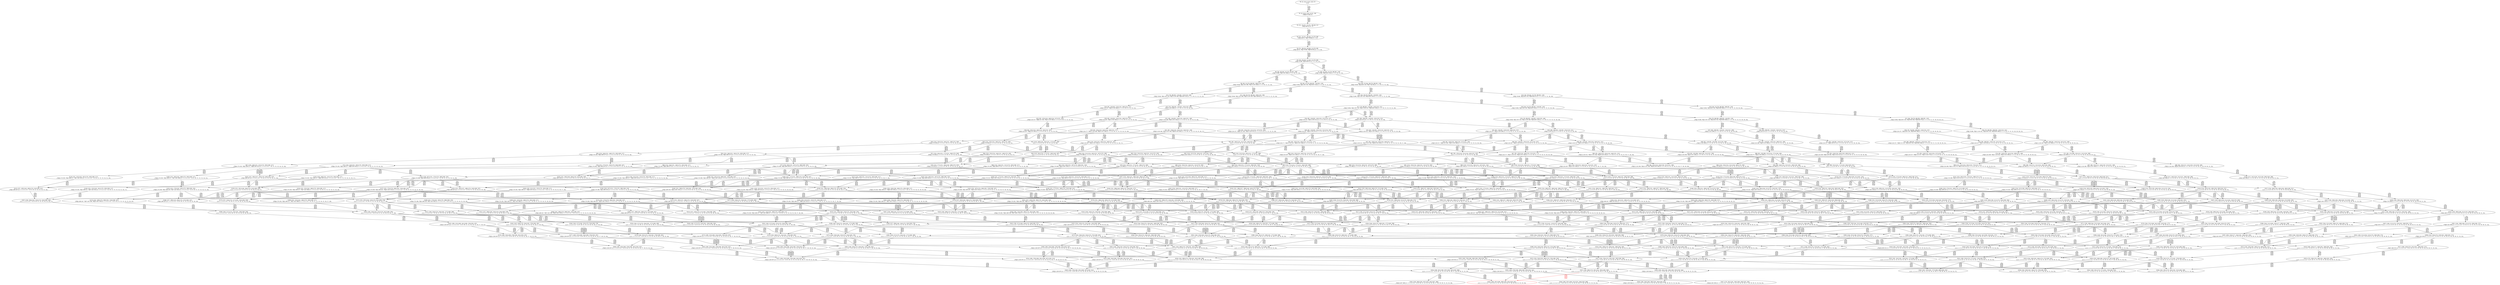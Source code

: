 digraph {
	S0[label="S0: [0, 0] [0, 0] [0, 0] [0, 0] \n{}{}"];
	S1[label="S1: [0, 0] [0, 0] [0, 0] [31, 39] \n{T0J0:31-39}{1}"];
	S2[label="S2: [31, 31] [31, 31] [31, 39] [40, 51] \n{T0J1:40-51}{1, 2}"];
	S3[label="S3: [31, 31] [31, 39] [40, 51] [76, 96] \n{T0J1:40-51, T0J2:76-96}{1, 2, 3}"];
	S4[label="S4: [31, 39] [34, 43] [40, 51] [76, 96] \n{T0J1:40-51, T0J2:76-96, T0J9:34-43}{1, 2, 3, 10}"];
	S5[label="S5: [34, 43] [40, 51] [40, 51] [76, 96] \n{T0J2:76-96, T0J10:40-51}{1, 2, 3, 10, 11}"];
	S6[label="S6: [40, 43] [40, 51] [76, 96] [92, 108] \n{T0J2:76-96, T0J11:92-108}{1, 2, 3, 10, 11, 12}"];
	S7[label="S7: [40, 51] [40, 51] [76, 96] [92, 116] \n{T0J2:76-96, T0J14:92-116}{1, 2, 3, 10, 11, 15}"];
	S8[label="S8: [40, 51] [76, 96] [92, 108] [116, 138] \n{T0J2:76-96, T0J11:92-108, T0J12:116-138}{1, 2, 3, 10, 11, 12, 13}"];
	S9[label="S9: [40, 51] [76, 96] [92, 116] [92, 116] \n{T0J2:76-96, T0J11:92-116, T0J14:92-116}{1, 2, 3, 10, 11, 12, 15}"];
	S10[label="S10: [40, 51] [44, 56] [76, 96] [92, 116] \n{T0J2:76-96, T0J14:92-116, T0J17:44-56}{1, 2, 3, 10, 11, 15, 18}"];
	S11[label="S11: [48, 62] [76, 96] [92, 108] [116, 138] \n{T0J2:76-96, T0J11:92-108, T0J12:116-138, T0J13:48-62}{1, 2, 3, 10, 11, 12, 13, 14}"];
	S12[label="S12: [76, 96] [92, 116] [92, 123] [116, 146] \n{T0J2:76-96, T0J11:92-116, T0J12:116-146, T0J14:92-123}{1, 2, 3, 10, 11, 12, 13, 15}"];
	S13[label="S13: [44, 56] [76, 96] [92, 116] [92, 116] \n{T0J2:76-96, T0J11:92-116, T0J14:92-116}{1, 2, 3, 10, 11, 12, 15, 18}"];
	S14[label="S14: [44, 50] [44, 51] [76, 96] [92, 116] \n{T0J2:76-96, T0J14:92-116, T0J18:44-51}{1, 2, 3, 10, 11, 15, 18, 19}"];
	S15[label="S15: [76, 106] [92, 116] [92, 135] [116, 146] \n{T0J12:116-146}{1, 2, 3, 10, 11, 12, 13, 14, 15}"];
	S16[label="S16: [92, 116] [92, 123] [116, 146] [124, 157] \n{T0J3:124-157, T0J12:116-146}{1, 2, 3, 4, 10, 11, 12, 13, 15}"];
	S17[label="S17: [76, 96] [92, 116] [92, 116] [120, 151] \n{T0J2:76-96, T0J11:92-116, T0J12:120-151, T0J14:92-116}{1, 2, 3, 10, 11, 12, 13, 15, 18}"];
	S18[label="S18: [44, 51] [76, 96] [92, 116] [92, 116] \n{T0J2:76-96, T0J11:92-116, T0J14:92-116}{1, 2, 3, 10, 11, 12, 15, 18, 19}"];
	S19[label="S19: [44, 51] [76, 96] [90, 108] [92, 116] \n{T0J2:76-96, T0J14:92-116, T0J19:90-108}{1, 2, 3, 10, 11, 15, 18, 19, 20}"];
	S20[label="S20: [92, 116] [92, 135] [116, 146] [124, 167] \n{T0J3:124-167, T0J12:116-146}{1, 2, 3, 4, 10, 11, 12, 13, 14, 15}"];
	S21[label="S21: [92, 116] [92, 135] [116, 144] [131, 146] \n{T0J12:116-146, T0J15:131-144}{1, 2, 3, 10, 11, 12, 13, 14, 15, 16}"];
	S22[label="S22: [80, 106] [92, 116] [92, 135] [116, 151] \n{T0J12:116-151}{1, 2, 3, 10, 11, 12, 13, 14, 15, 18}"];
	S23[label="S23: [92, 123] [116, 146] [124, 157] [131, 165] \n{T0J3:124-157, T0J8:131-165, T0J12:116-146}{1, 2, 3, 4, 9, 10, 11, 12, 13, 15}"];
	S24[label="S24: [92, 116] [92, 116] [120, 151] [124, 157] \n{T0J3:124-157, T0J12:120-151}{1, 2, 3, 4, 10, 11, 12, 13, 15, 18}"];
	S25[label="S25: [76, 96] [92, 116] [92, 116] [120, 146] \n{T0J2:76-96, T0J11:92-116, T0J12:120-146, T0J14:92-116}{1, 2, 3, 10, 11, 12, 13, 15, 18, 19}"];
	S26[label="S26: [76, 96] [90, 108] [92, 116] [92, 116] \n{T0J2:76-96, T0J11:92-116, T0J14:92-116, T0J19:90-108}{1, 2, 3, 10, 11, 12, 15, 18, 19, 20}"];
	S27[label="S27: [64, 76] [76, 96] [90, 108] [92, 116] \n{T0J2:76-96, T0J14:92-116, T0J19:90-108, T0J20:64-76}{1, 2, 3, 10, 11, 15, 18, 19, 20, 21}"];
	S28[label="S28: [92, 135] [116, 146] [124, 165] [131, 167] \n{T0J3:124-167, T0J8:131-165}{1, 2, 3, 4, 9, 10, 11, 12, 13, 14, 15}"];
	S29[label="S29: [92, 135] [116, 144] [124, 146] [131, 177] \n{T0J3:124-177, T0J12:116-146, T0J15:131-144}{1, 2, 3, 4, 10, 11, 12, 13, 14, 15, 16}"];
	S30[label="S30: [92, 116] [92, 135] [116, 151] [124, 167] \n{T0J3:124-167, T0J12:116-151}{1, 2, 3, 4, 10, 11, 12, 13, 14, 15, 18}"];
	S31[label="S31: [92, 126] [116, 135] [116, 144] [131, 146] \n{T0J12:116-146, T0J15:131-144, T0J16:116-126}{1, 2, 3, 10, 11, 12, 13, 14, 15, 16, 17}"];
	S32[label="S32: [92, 116] [92, 135] [116, 144] [131, 151] \n{T0J12:116-151, T0J15:131-144}{1, 2, 3, 10, 11, 12, 13, 14, 15, 16, 18}"];
	S33[label="S33: [80, 106] [92, 116] [92, 135] [116, 151] \n{T0J12:116-151}{1, 2, 3, 10, 11, 12, 13, 14, 15, 18, 19}"];
	S34[label="S34: [92, 116] [120, 151] [124, 157] [131, 165] \n{T0J3:124-157, T0J8:131-165, T0J12:120-151}{1, 2, 3, 4, 9, 10, 11, 12, 13, 15, 18}"];
	S35[label="S35: [92, 116] [92, 116] [120, 146] [124, 157] \n{T0J3:124-157, T0J12:120-146}{1, 2, 3, 4, 10, 11, 12, 13, 15, 18, 19}"];
	S36[label="S36: [90, 108] [92, 116] [92, 116] [124, 157] \n{T0J3:124-157}{1, 2, 3, 4, 10, 11, 12, 15, 18, 19, 20}"];
	S37[label="S37: [90, 108] [92, 116] [92, 116] [152, 190] \n{T0J12:152-190}{1, 2, 3, 10, 11, 12, 13, 15, 18, 19, 20}"];
	S38[label="S38: [76, 76] [90, 108] [92, 116] [124, 137] \n{T0J3:124-137, T0J14:92-116, T0J19:90-108}{1, 2, 3, 4, 10, 11, 15, 18, 19, 20, 21}"];
	S39[label="S39: [76, 96] [90, 108] [92, 116] [116, 141] \n{T0J2:76-96, T0J11:116-141, T0J14:92-116, T0J19:90-108}{1, 2, 3, 10, 11, 12, 15, 18, 19, 20, 21}"];
	S40[label="S40: [124, 135] [124, 146] [131, 165] [170, 193] \n{T0J4:170-193}{1, 2, 3, 4, 5, 9, 10, 11, 12, 13, 14, 15}"];
	S41[label="S41: [116, 146] [124, 165] [131, 177] [131, 184] \n{}{1, 2, 3, 4, 9, 10, 11, 12, 13, 14, 15, 16}"];
	S42[label="S42: [92, 140] [116, 151] [124, 165] [131, 167] \n{}{1, 2, 3, 4, 9, 10, 11, 12, 13, 14, 15, 18}"];
	S43[label="S43: [124, 135] [124, 144] [131, 146] [170, 193] \n{T0J4:170-193}{1, 2, 3, 4, 5, 10, 11, 12, 13, 14, 15, 16}"];
	S44[label="S44: [116, 135] [116, 144] [124, 146] [131, 187] \n{T0J3:124-187, T0J15:131-144}{1, 2, 3, 4, 10, 11, 12, 13, 14, 15, 16, 17}"];
	S45[label="S45: [92, 135] [116, 144] [124, 151] [131, 177] \n{T0J3:124-177, T0J12:116-151, T0J15:131-144}{1, 2, 3, 4, 10, 11, 12, 13, 14, 15, 16, 18}"];
	S46[label="S46: [92, 116] [92, 135] [116, 151] [124, 167] \n{T0J3:124-167, T0J12:116-151}{1, 2, 3, 4, 10, 11, 12, 13, 14, 15, 18, 19}"];
	S47[label="S47: [92, 126] [116, 135] [116, 144] [131, 151] \n{T0J12:116-151, T0J15:131-144, T0J16:116-126}{1, 2, 3, 10, 11, 12, 13, 14, 15, 16, 17, 18}"];
	S48[label="S48: [92, 116] [92, 135] [116, 144] [131, 151] \n{T0J12:116-151, T0J15:131-144}{1, 2, 3, 10, 11, 12, 13, 14, 15, 16, 18, 19}"];
	S49[label="S49: [92, 116] [92, 135] [98, 151] [126, 190] \n{T0J12:116-190}{1, 2, 3, 10, 11, 12, 13, 14, 15, 18, 19, 20}"];
	S50[label="S50: [92, 116] [120, 146] [124, 157] [131, 165] \n{T0J3:124-157, T0J8:131-165, T0J12:120-146}{1, 2, 3, 4, 9, 10, 11, 12, 13, 15, 18, 19}"];
	S51[label="S51: [92, 116] [92, 116] [124, 157] [129, 157] \n{T0J3:124-157, T0J8:129-157}{1, 2, 3, 4, 9, 10, 11, 12, 15, 18, 19, 20}"];
	S52[label="S52: [92, 116] [92, 116] [124, 169] [152, 190] \n{T0J3:124-169, T0J12:152-190}{1, 2, 3, 4, 10, 11, 12, 13, 15, 18, 19, 20}"];
	S53[label="S53: [90, 108] [92, 116] [115, 125] [124, 137] \n{T0J3:124-137, T0J8:115-125, T0J14:92-116, T0J19:90-108}{1, 2, 3, 4, 9, 10, 11, 15, 18, 19, 20, 21}"];
	S54[label="S54: [90, 108] [92, 116] [116, 141] [124, 157] \n{T0J3:124-157, T0J11:116-141}{1, 2, 3, 4, 10, 11, 12, 15, 18, 19, 20, 21}"];
	S55[label="S55: [90, 108] [92, 116] [116, 141] [152, 190] \n{T0J11:116-141, T0J12:152-190}{1, 2, 3, 10, 11, 12, 13, 15, 18, 19, 20, 21}"];
	S56[label="S56: [124, 146] [131, 165] [170, 193] [189, 217] \n{T0J4:170-193, T0J5:189-217}{1, 2, 3, 4, 5, 6, 9, 10, 11, 12, 13, 14, 15}"];
	S57[label="S57: [124, 165] [131, 177] [131, 184] [170, 204] \n{T0J4:170-204}{1, 2, 3, 4, 5, 9, 10, 11, 12, 13, 14, 15, 16}"];
	S58[label="S58: [124, 151] [124, 165] [131, 167] [170, 198] \n{T0J4:170-198}{1, 2, 3, 4, 5, 9, 10, 11, 12, 13, 14, 15, 18}"];
	S59[label="S59: [116, 165] [124, 177] [131, 184] [140, 187] \n{}{1, 2, 3, 4, 9, 10, 11, 12, 13, 14, 15, 16, 17}"];
	S60[label="S60: [116, 151] [124, 165] [131, 177] [131, 189] \n{}{1, 2, 3, 4, 9, 10, 11, 12, 13, 14, 15, 16, 18}"];
	S61[label="S61: [92, 135] [116, 151] [124, 165] [131, 167] \n{}{1, 2, 3, 4, 9, 10, 11, 12, 13, 14, 15, 18, 19}"];
	S62[label="S62: [116, 151] [124, 165] [131, 167] [181, 216] \n{T0J22:181-216}{1, 2, 3, 4, 9, 10, 11, 12, 13, 14, 15, 18, 23}"];
	S63[label="S63: [124, 144] [131, 146] [170, 193] [189, 217] \n{T0J4:170-193, T0J5:189-217}{1, 2, 3, 4, 5, 6, 10, 11, 12, 13, 14, 15, 16}"];
	S64[label="S64: [124, 135] [124, 144] [131, 146] [170, 193] \n{T0J4:170-193}{1, 2, 3, 4, 5, 10, 11, 12, 13, 14, 15, 16, 17}"];
	S65[label="S65: [124, 135] [124, 144] [131, 151] [170, 193] \n{T0J4:170-193}{1, 2, 3, 4, 5, 10, 11, 12, 13, 14, 15, 16, 18}"];
	S66[label="S66: [116, 135] [116, 144] [124, 151] [131, 187] \n{T0J3:124-187, T0J15:131-144}{1, 2, 3, 4, 10, 11, 12, 13, 14, 15, 16, 17, 18}"];
	S67[label="S67: [92, 135] [116, 144] [124, 151] [131, 177] \n{T0J3:124-177, T0J12:116-151, T0J15:131-144}{1, 2, 3, 4, 10, 11, 12, 13, 14, 15, 16, 18, 19}"];
	S68[label="S68: [92, 135] [98, 151] [124, 177] [138, 190] \n{T0J3:124-177, T0J12:116-190}{1, 2, 3, 4, 10, 11, 12, 13, 14, 15, 18, 19, 20}"];
	S69[label="S69: [92, 126] [116, 135] [116, 144] [131, 151] \n{T0J12:116-151, T0J15:131-144, T0J16:116-126}{1, 2, 3, 10, 11, 12, 13, 14, 15, 16, 17, 18, 19}"];
	S70[label="S70: [92, 135] [98, 144] [126, 151] [131, 190] \n{T0J12:116-190, T0J15:131-144}{1, 2, 3, 10, 11, 12, 13, 14, 15, 16, 18, 19, 20}"];
	S71[label="S71: [92, 121] [98, 135] [112, 151] [126, 190] \n{T0J12:116-190}{1, 2, 3, 10, 11, 12, 13, 14, 15, 18, 19, 20, 21}"];
	S72[label="S72: [92, 116] [124, 165] [129, 169] [152, 211] \n{T0J3:124-169, T0J8:129-165, T0J12:152-211}{1, 2, 3, 4, 9, 10, 11, 12, 13, 15, 18, 19, 20}"];
	S73[label="S73: [92, 116] [115, 141] [124, 157] [129, 173] \n{T0J3:124-157, T0J8:115-157, T0J11:116-173}{1, 2, 3, 4, 9, 10, 11, 12, 15, 18, 19, 20, 21}"];
	S74[label="S74: [92, 116] [116, 141] [124, 169] [152, 190] \n{T0J3:124-169, T0J11:116-141, T0J12:152-190}{1, 2, 3, 4, 10, 11, 12, 13, 15, 18, 19, 20, 21}"];
	S75[label="S75: [130, 154] [131, 165] [170, 193] [189, 217] \n{T0J4:170-193, T0J5:189-217, T0J6:130-154}{1, 2, 3, 4, 5, 6, 7, 9, 10, 11, 12, 13, 14, 15}"];
	S76[label="S76: [131, 177] [131, 193] [170, 204] [189, 247] \n{T0J4:170-204, T0J5:189-247}{1, 2, 3, 4, 5, 6, 9, 10, 11, 12, 13, 14, 15, 16}"];
	S77[label="S77: [124, 165] [131, 167] [170, 198] [189, 233] \n{T0J4:170-198, T0J5:189-233}{1, 2, 3, 4, 5, 6, 9, 10, 11, 12, 13, 14, 15, 18}"];
	S78[label="S78: [124, 177] [131, 184] [140, 196] [170, 223] \n{T0J4:170-223}{1, 2, 3, 4, 5, 9, 10, 11, 12, 13, 14, 15, 16, 17}"];
	S79[label="S79: [124, 165] [131, 177] [131, 198] [170, 209] \n{T0J4:170-209}{1, 2, 3, 4, 5, 9, 10, 11, 12, 13, 14, 15, 16, 18}"];
	S80[label="S80: [124, 151] [124, 165] [131, 167] [170, 198] \n{T0J4:170-198}{1, 2, 3, 4, 5, 9, 10, 11, 12, 13, 14, 15, 18, 19}"];
	S81[label="S81: [124, 165] [131, 167] [170, 209] [181, 216] \n{T0J4:170-209, T0J22:181-216}{1, 2, 3, 4, 5, 9, 10, 11, 12, 13, 14, 15, 18, 23}"];
	S82[label="S82: [116, 171] [124, 177] [131, 184] [140, 189] \n{}{1, 2, 3, 4, 9, 10, 11, 12, 13, 14, 15, 16, 17, 18}"];
	S83[label="S83: [116, 151] [124, 165] [131, 177] [131, 189] \n{}{1, 2, 3, 4, 9, 10, 11, 12, 13, 14, 15, 16, 18, 19}"];
	S84[label="S84: [124, 165] [131, 177] [131, 200] [181, 216] \n{T0J22:181-216}{1, 2, 3, 4, 9, 10, 11, 12, 13, 14, 15, 16, 18, 23}"];
	S85[label="S85: [98, 151] [124, 177] [129, 184] [138, 211] \n{}{1, 2, 3, 4, 9, 10, 11, 12, 13, 14, 15, 18, 19, 20}"];
	S86[label="S86: [116, 151] [124, 165] [131, 167] [181, 216] \n{T0J22:181-216}{1, 2, 3, 4, 9, 10, 11, 12, 13, 14, 15, 18, 19, 23}"];
	S87[label="S87: [130, 146] [131, 152] [170, 193] [189, 217] \n{T0J4:170-193, T0J5:189-217, T0J6:130-152}{1, 2, 3, 4, 5, 6, 7, 10, 11, 12, 13, 14, 15, 16}"];
	S88[label="S88: [124, 144] [131, 146] [170, 193] [189, 217] \n{T0J4:170-193, T0J5:189-217}{1, 2, 3, 4, 5, 6, 10, 11, 12, 13, 14, 15, 16, 17}"];
	S89[label="S89: [124, 144] [131, 151] [170, 193] [189, 217] \n{T0J4:170-193, T0J5:189-217}{1, 2, 3, 4, 5, 6, 10, 11, 12, 13, 14, 15, 16, 18}"];
	S90[label="S90: [124, 135] [124, 144] [131, 151] [170, 193] \n{T0J4:170-193}{1, 2, 3, 4, 5, 10, 11, 12, 13, 14, 15, 16, 17, 18}"];
	S91[label="S91: [124, 135] [124, 144] [131, 151] [170, 193] \n{T0J4:170-193}{1, 2, 3, 4, 5, 10, 11, 12, 13, 14, 15, 16, 18, 19}"];
	S92[label="S92: [116, 135] [116, 144] [124, 151] [131, 187] \n{T0J3:124-187, T0J15:131-144}{1, 2, 3, 4, 10, 11, 12, 13, 14, 15, 16, 17, 18, 19}"];
	S93[label="S93: [98, 144] [124, 151] [131, 190] [138, 196] \n{T0J3:124-196}{1, 2, 3, 4, 10, 11, 12, 13, 14, 15, 16, 18, 19, 20}"];
	S94[label="S94: [124, 135] [124, 151] [138, 190] [170, 193] \n{T0J4:170-193}{1, 2, 3, 4, 5, 10, 11, 12, 13, 14, 15, 18, 19, 20}"];
	S95[label="S95: [98, 135] [112, 151] [124, 182] [138, 190] \n{T0J3:124-182}{1, 2, 3, 4, 10, 11, 12, 13, 14, 15, 18, 19, 20, 21}"];
	S96[label="S96: [98, 135] [116, 144] [126, 151] [131, 190] \n{T0J12:116-190, T0J15:131-144, T0J16:116-126}{1, 2, 3, 10, 11, 12, 13, 14, 15, 16, 17, 18, 19, 20}"];
	S97[label="S97: [98, 135] [112, 144] [126, 151] [131, 190] \n{T0J12:116-190, T0J15:131-144}{1, 2, 3, 10, 11, 12, 13, 14, 15, 16, 18, 19, 20, 21}"];
	S98[label="S98: [98, 135] [112, 141] [126, 151] [128, 190] \n{T0J12:116-190, T0J24:128-141}{1, 2, 3, 10, 11, 12, 13, 14, 15, 18, 19, 20, 21, 25}"];
	S99[label="S99: [115, 141] [124, 165] [129, 173] [152, 211] \n{T0J3:124-169, T0J11:116-173, T0J12:152-211}{1, 2, 3, 4, 9, 10, 11, 12, 13, 15, 18, 19, 20, 21}"];
	S100[label="S100: [131, 165] [142, 169] [170, 193] [189, 217] \n{T0J4:170-193, T0J5:189-217, T0J7:142-169}{1, 2, 3, 4, 5, 6, 7, 8, 9, 10, 11, 12, 13, 14, 15}"];
	S101[label="S101: [131, 185] [137, 193] [170, 204] [189, 247] \n{T0J5:189-247}{1, 2, 3, 4, 5, 6, 7, 9, 10, 11, 12, 13, 14, 15, 16}"];
	S102[label="S102: [130, 167] [131, 173] [170, 198] [189, 233] \n{T0J4:170-198, T0J5:189-233}{1, 2, 3, 4, 5, 6, 7, 9, 10, 11, 12, 13, 14, 15, 18}"];
	S103[label="S103: [131, 193] [140, 204] [170, 223] [189, 259] \n{T0J5:189-259}{1, 2, 3, 4, 5, 6, 9, 10, 11, 12, 13, 14, 15, 16, 17}"];
	S104[label="S104: [131, 177] [131, 198] [170, 214] [189, 247] \n{T0J4:170-209, T0J5:189-247}{1, 2, 3, 4, 5, 6, 9, 10, 11, 12, 13, 14, 15, 16, 18}"];
	S105[label="S105: [124, 165] [131, 167] [170, 198] [189, 233] \n{T0J4:170-198, T0J5:189-233}{1, 2, 3, 4, 5, 6, 9, 10, 11, 12, 13, 14, 15, 18, 19}"];
	S106[label="S106: [131, 167] [170, 209] [181, 216] [189, 247] \n{T0J4:170-209, T0J5:189-247, T0J22:181-216}{1, 2, 3, 4, 5, 6, 9, 10, 11, 12, 13, 14, 15, 18, 23}"];
	S107[label="S107: [124, 183] [131, 196] [140, 198] [170, 241] \n{}{1, 2, 3, 4, 5, 9, 10, 11, 12, 13, 14, 15, 16, 17, 18}"];
	S108[label="S108: [124, 165] [131, 177] [131, 198] [170, 209] \n{T0J4:170-209}{1, 2, 3, 4, 5, 9, 10, 11, 12, 13, 14, 15, 16, 18, 19}"];
	S109[label="S109: [131, 177] [131, 209] [170, 216] [181, 223] \n{T0J4:170-223, T0J22:181-216}{1, 2, 3, 4, 5, 9, 10, 11, 12, 13, 14, 15, 16, 18, 23}"];
	S110[label="S110: [124, 177] [129, 184] [138, 209] [170, 211] \n{T0J4:170-209}{1, 2, 3, 4, 5, 9, 10, 11, 12, 13, 14, 15, 18, 19, 20}"];
	S111[label="S111: [124, 165] [131, 167] [170, 209] [181, 216] \n{T0J4:170-209, T0J22:181-216}{1, 2, 3, 4, 5, 9, 10, 11, 12, 13, 14, 15, 18, 19, 23}"];
	S112[label="S112: [116, 177] [124, 184] [131, 184] [140, 189] \n{}{1, 2, 3, 4, 9, 10, 11, 12, 13, 14, 15, 16, 17, 18, 19}"];
	S113[label="S113: [124, 177] [131, 196] [140, 200] [181, 264] \n{T0J22:181-264}{1, 2, 3, 4, 9, 10, 11, 12, 13, 14, 15, 16, 17, 18, 23}"];
	S114[label="S114: [131, 177] [131, 184] [137, 189] [140, 190] \n{T0J23:137-190}{1, 2, 3, 4, 9, 10, 11, 12, 13, 14, 15, 16, 17, 18, 24}"];
	S115[label="S115: [124, 177] [129, 190] [131, 200] [138, 211] \n{}{1, 2, 3, 4, 9, 10, 11, 12, 13, 14, 15, 16, 18, 19, 20}"];
	S116[label="S116: [124, 165] [131, 177] [131, 200] [181, 216] \n{T0J22:181-216}{1, 2, 3, 4, 9, 10, 11, 12, 13, 14, 15, 16, 18, 19, 23}"];
	S117[label="S117: [112, 160] [124, 182] [129, 184] [138, 211] \n{}{1, 2, 3, 4, 9, 10, 11, 12, 13, 14, 15, 18, 19, 20, 21}"];
	S118[label="S118: [124, 177] [129, 184] [138, 211] [181, 216] \n{T0J22:181-216}{1, 2, 3, 4, 9, 10, 11, 12, 13, 14, 15, 18, 19, 20, 23}"];
	S119[label="S119: [131, 152] [142, 161] [170, 193] [189, 217] \n{T0J4:170-193, T0J5:189-217, T0J7:142-161}{1, 2, 3, 4, 5, 6, 7, 8, 10, 11, 12, 13, 14, 15, 16}"];
	S120[label="S120: [130, 146] [131, 152] [170, 193] [189, 217] \n{T0J4:170-193, T0J5:189-217, T0J6:130-152}{1, 2, 3, 4, 5, 6, 7, 10, 11, 12, 13, 14, 15, 16, 17}"];
	S121[label="S121: [130, 151] [131, 152] [170, 193] [189, 217] \n{T0J4:170-193, T0J5:189-217, T0J6:130-152}{1, 2, 3, 4, 5, 6, 7, 10, 11, 12, 13, 14, 15, 16, 18}"];
	S122[label="S122: [124, 144] [131, 151] [170, 193] [189, 217] \n{T0J4:170-193, T0J5:189-217}{1, 2, 3, 4, 5, 6, 10, 11, 12, 13, 14, 15, 16, 17, 18}"];
	S123[label="S123: [124, 144] [131, 151] [170, 193] [189, 217] \n{T0J4:170-193, T0J5:189-217}{1, 2, 3, 4, 5, 6, 10, 11, 12, 13, 14, 15, 16, 18, 19}"];
	S124[label="S124: [124, 135] [124, 144] [131, 151] [170, 193] \n{T0J4:170-193}{1, 2, 3, 4, 5, 10, 11, 12, 13, 14, 15, 16, 17, 18, 19}"];
	S125[label="S125: [124, 144] [131, 151] [138, 190] [170, 202] \n{T0J4:170-202}{1, 2, 3, 4, 5, 10, 11, 12, 13, 14, 15, 16, 18, 19, 20}"];
	S126[label="S126: [124, 151] [138, 190] [170, 193] [189, 217] \n{T0J4:170-193, T0J5:189-217}{1, 2, 3, 4, 5, 6, 10, 11, 12, 13, 14, 15, 18, 19, 20}"];
	S127[label="S127: [124, 135] [124, 151] [138, 190] [170, 193] \n{T0J4:170-193}{1, 2, 3, 4, 5, 10, 11, 12, 13, 14, 15, 18, 19, 20, 21}"];
	S128[label="S128: [116, 144] [126, 151] [131, 190] [146, 196] \n{T0J3:146-196}{1, 2, 3, 4, 10, 11, 12, 13, 14, 15, 16, 17, 18, 19, 20}"];
	S129[label="S129: [112, 144] [126, 151] [131, 190] [146, 196] \n{T0J3:146-196}{1, 2, 3, 4, 10, 11, 12, 13, 14, 15, 16, 18, 19, 20, 21}"];
	S130[label="S130: [112, 141] [126, 151] [128, 190] [146, 196] \n{T0J3:146-196}{1, 2, 3, 4, 10, 11, 12, 13, 14, 15, 18, 19, 20, 21, 25}"];
	S131[label="S131: [124, 165] [129, 173] [152, 199] [170, 211] \n{T0J4:170-199, T0J12:152-211}{1, 2, 3, 4, 5, 9, 10, 11, 12, 13, 15, 18, 19, 20, 21}"];
	S132[label="S132: [137, 193] [143, 200] [170, 214] [189, 247] \n{T0J5:189-247}{1, 2, 3, 4, 5, 6, 7, 8, 9, 10, 11, 12, 13, 14, 15, 16}"];
	S133[label="S133: [131, 173] [142, 182] [170, 198] [189, 233] \n{T0J4:170-198, T0J5:189-233, T0J7:142-182}{1, 2, 3, 4, 5, 6, 7, 8, 9, 10, 11, 12, 13, 14, 15, 18}"];
	S134[label="S134: [131, 201] [140, 204] [170, 223] [189, 259] \n{}{1, 2, 3, 4, 5, 6, 7, 9, 10, 11, 12, 13, 14, 15, 16, 17}"];
	S135[label="S135: [131, 185] [137, 198] [170, 216] [189, 247] \n{T0J5:189-247}{1, 2, 3, 4, 5, 6, 7, 9, 10, 11, 12, 13, 14, 15, 16, 18}"];
	S136[label="S136: [130, 167] [131, 173] [170, 198] [189, 233] \n{T0J4:170-198, T0J5:189-233}{1, 2, 3, 4, 5, 6, 7, 9, 10, 11, 12, 13, 14, 15, 18, 19}"];
	S137[label="S137: [131, 175] [170, 209] [181, 216] [189, 247] \n{T0J4:170-209, T0J5:189-247, T0J22:181-216}{1, 2, 3, 4, 5, 6, 7, 9, 10, 11, 12, 13, 14, 15, 18, 23}"];
	S138[label="S138: [131, 199] [140, 208] [170, 241] [189, 278] \n{}{1, 2, 3, 4, 5, 6, 9, 10, 11, 12, 13, 14, 15, 16, 17, 18}"];
	S139[label="S139: [131, 177] [131, 198] [170, 214] [189, 247] \n{T0J4:170-209, T0J5:189-247}{1, 2, 3, 4, 5, 6, 9, 10, 11, 12, 13, 14, 15, 16, 18, 19}"];
	S140[label="S140: [131, 209] [170, 216] [181, 223] [189, 259] \n{T0J5:189-259, T0J22:181-216}{1, 2, 3, 4, 5, 6, 9, 10, 11, 12, 13, 14, 15, 16, 18, 23}"];
	S141[label="S141: [129, 190] [138, 209] [170, 211] [189, 259] \n{T0J5:189-259}{1, 2, 3, 4, 5, 6, 9, 10, 11, 12, 13, 14, 15, 18, 19, 20}"];
	S142[label="S142: [131, 167] [170, 209] [181, 216] [189, 247] \n{T0J4:170-209, T0J5:189-247, T0J22:181-216}{1, 2, 3, 4, 5, 6, 9, 10, 11, 12, 13, 14, 15, 18, 19, 23}"];
	S143[label="S143: [124, 196] [131, 196] [140, 198] [170, 254] \n{}{1, 2, 3, 4, 5, 9, 10, 11, 12, 13, 14, 15, 16, 17, 18, 19}"];
	S144[label="S144: [131, 208] [140, 209] [170, 254] [181, 277] \n{}{1, 2, 3, 4, 5, 9, 10, 11, 12, 13, 14, 15, 16, 17, 18, 23}"];
	S145[label="S145: [131, 196] [137, 198] [140, 203] [170, 254] \n{}{1, 2, 3, 4, 5, 9, 10, 11, 12, 13, 14, 15, 16, 17, 18, 24}"];
	S146[label="S146: [129, 190] [131, 209] [138, 211] [170, 235] \n{}{1, 2, 3, 4, 5, 9, 10, 11, 12, 13, 14, 15, 16, 18, 19, 20}"];
	S147[label="S147: [131, 177] [131, 209] [170, 216] [181, 223] \n{T0J4:170-223, T0J22:181-216}{1, 2, 3, 4, 5, 9, 10, 11, 12, 13, 14, 15, 16, 18, 19, 23}"];
	S148[label="S148: [124, 182] [129, 184] [138, 211] [170, 218] \n{T0J4:170-218}{1, 2, 3, 4, 5, 9, 10, 11, 12, 13, 14, 15, 18, 19, 20, 21}"];
	S149[label="S149: [129, 184] [138, 211] [170, 216] [181, 235] \n{T0J4:170-235, T0J22:181-216}{1, 2, 3, 4, 5, 9, 10, 11, 12, 13, 14, 15, 18, 19, 20, 23}"];
	S150[label="S150: [124, 190] [131, 200] [138, 208] [148, 253] \n{}{1, 2, 3, 4, 9, 10, 11, 12, 13, 14, 15, 16, 17, 18, 19, 20}"];
	S151[label="S151: [124, 196] [131, 196] [140, 200] [181, 277] \n{}{1, 2, 3, 4, 9, 10, 11, 12, 13, 14, 15, 16, 17, 18, 19, 23}"];
	S152[label="S152: [131, 184] [131, 189] [137, 190] [140, 203] \n{}{1, 2, 3, 4, 9, 10, 11, 12, 13, 14, 15, 16, 17, 18, 19, 24}"];
	S153[label="S153: [131, 196] [137, 200] [140, 203] [181, 277] \n{}{1, 2, 3, 4, 9, 10, 11, 12, 13, 14, 15, 16, 17, 18, 23, 24}"];
	S154[label="S154: [124, 182] [129, 190] [138, 209] [144, 211] \n{}{1, 2, 3, 4, 9, 10, 11, 12, 13, 14, 15, 16, 18, 19, 20, 21}"];
	S155[label="S155: [129, 190] [131, 211] [138, 216] [181, 226] \n{T0J22:181-216}{1, 2, 3, 4, 9, 10, 11, 12, 13, 14, 15, 16, 18, 19, 20, 23}"];
	S156[label="S156: [124, 182] [129, 184] [138, 211] [181, 216] \n{T0J22:181-216}{1, 2, 3, 4, 9, 10, 11, 12, 13, 14, 15, 18, 19, 20, 21, 23}"];
	S157[label="S157: [124, 180] [128, 190] [138, 190] [148, 211] \n{}{1, 2, 3, 4, 9, 10, 11, 12, 13, 14, 15, 18, 19, 20, 21, 25}"];
	S158[label="S158: [131, 152] [142, 161] [170, 193] [189, 217] \n{T0J4:170-193, T0J5:189-217, T0J7:142-161}{1, 2, 3, 4, 5, 6, 7, 8, 10, 11, 12, 13, 14, 15, 16, 17}"];
	S159[label="S159: [131, 152] [142, 166] [170, 193] [189, 217] \n{T0J4:170-193, T0J5:189-217, T0J7:142-166}{1, 2, 3, 4, 5, 6, 7, 8, 10, 11, 12, 13, 14, 15, 16, 18}"];
	S160[label="S160: [130, 151] [131, 152] [170, 193] [189, 217] \n{T0J4:170-193, T0J5:189-217, T0J6:130-152}{1, 2, 3, 4, 5, 6, 7, 10, 11, 12, 13, 14, 15, 16, 17, 18}"];
	S161[label="S161: [130, 151] [131, 152] [170, 193] [189, 217] \n{T0J4:170-193, T0J5:189-217, T0J6:130-152}{1, 2, 3, 4, 5, 6, 7, 10, 11, 12, 13, 14, 15, 16, 18, 19}"];
	S162[label="S162: [124, 144] [131, 151] [170, 193] [189, 217] \n{T0J4:170-193, T0J5:189-217}{1, 2, 3, 4, 5, 6, 10, 11, 12, 13, 14, 15, 16, 17, 18, 19}"];
	S163[label="S163: [131, 151] [138, 190] [170, 202] [189, 226] \n{T0J4:170-202, T0J5:189-226}{1, 2, 3, 4, 5, 6, 10, 11, 12, 13, 14, 15, 16, 18, 19, 20}"];
	S164[label="S164: [130, 159] [138, 190] [170, 193] [189, 217] \n{T0J4:170-193, T0J5:189-217, T0J6:130-159}{1, 2, 3, 4, 5, 6, 7, 10, 11, 12, 13, 14, 15, 18, 19, 20}"];
	S165[label="S165: [124, 151] [138, 190] [170, 193] [189, 217] \n{T0J4:170-193, T0J5:189-217}{1, 2, 3, 4, 5, 6, 10, 11, 12, 13, 14, 15, 18, 19, 20, 21}"];
	S166[label="S166: [129, 173] [152, 199] [170, 211] [189, 247] \n{T0J4:170-199, T0J5:189-247}{1, 2, 3, 4, 5, 6, 9, 10, 11, 12, 13, 15, 18, 19, 20, 21}"];
	S167[label="S167: [140, 204] [143, 216] [170, 224] [189, 259] \n{}{1, 2, 3, 4, 5, 6, 7, 8, 9, 10, 11, 12, 13, 14, 15, 16, 17}"];
	S168[label="S168: [137, 198] [143, 200] [170, 222] [189, 247] \n{T0J5:189-247}{1, 2, 3, 4, 5, 6, 7, 8, 9, 10, 11, 12, 13, 14, 15, 16, 18}"];
	S169[label="S169: [131, 173] [142, 182] [170, 198] [189, 233] \n{T0J4:170-198, T0J5:189-233, T0J7:142-182}{1, 2, 3, 4, 5, 6, 7, 8, 9, 10, 11, 12, 13, 14, 15, 18, 19}"];
	S170[label="S170: [142, 190] [170, 209] [181, 216] [189, 247] \n{T0J5:189-247, T0J7:142-190, T0J22:181-216}{1, 2, 3, 4, 5, 6, 7, 8, 9, 10, 11, 12, 13, 14, 15, 18, 23}"];
	S171[label="S171: [131, 207] [140, 216] [170, 241] [189, 278] \n{}{1, 2, 3, 4, 5, 6, 7, 9, 10, 11, 12, 13, 14, 15, 16, 17, 18}"];
	S172[label="S172: [131, 185] [137, 198] [170, 216] [189, 247] \n{T0J5:189-247}{1, 2, 3, 4, 5, 6, 7, 9, 10, 11, 12, 13, 14, 15, 16, 18, 19}"];
	S173[label="S173: [137, 216] [170, 217] [181, 224] [189, 259] \n{}{1, 2, 3, 4, 5, 6, 7, 9, 10, 11, 12, 13, 14, 15, 16, 18, 23}"];
	S174[label="S174: [131, 198] [138, 209] [170, 211] [189, 259] \n{}{1, 2, 3, 4, 5, 6, 7, 9, 10, 11, 12, 13, 14, 15, 18, 19, 20}"];
	S175[label="S175: [131, 175] [170, 209] [181, 216] [189, 247] \n{T0J4:170-209, T0J5:189-247, T0J22:181-216}{1, 2, 3, 4, 5, 6, 7, 9, 10, 11, 12, 13, 14, 15, 18, 19, 23}"];
	S176[label="S176: [131, 198] [140, 208] [170, 254] [189, 278] \n{}{1, 2, 3, 4, 5, 6, 9, 10, 11, 12, 13, 14, 15, 16, 17, 18, 19}"];
	S177[label="S177: [140, 216] [170, 254] [181, 277] [189, 290] \n{}{1, 2, 3, 4, 5, 6, 9, 10, 11, 12, 13, 14, 15, 16, 17, 18, 23}"];
	S178[label="S178: [137, 203] [140, 208] [170, 254] [189, 278] \n{}{1, 2, 3, 4, 5, 6, 9, 10, 11, 12, 13, 14, 15, 16, 17, 18, 24}"];
	S179[label="S179: [131, 209] [138, 211] [170, 239] [189, 272] \n{}{1, 2, 3, 4, 5, 6, 9, 10, 11, 12, 13, 14, 15, 16, 18, 19, 20}"];
	S180[label="S180: [131, 209] [170, 216] [181, 223] [189, 259] \n{T0J5:189-259, T0J22:181-216}{1, 2, 3, 4, 5, 6, 9, 10, 11, 12, 13, 14, 15, 16, 18, 19, 23}"];
	S181[label="S181: [129, 190] [138, 211] [170, 218] [189, 264] \n{T0J5:189-264}{1, 2, 3, 4, 5, 6, 9, 10, 11, 12, 13, 14, 15, 18, 19, 20, 21}"];
	S182[label="S182: [138, 211] [170, 216] [181, 235] [189, 266] \n{T0J5:189-266}{1, 2, 3, 4, 5, 6, 9, 10, 11, 12, 13, 14, 15, 18, 19, 20, 23}"];
	S183[label="S183: [131, 209] [138, 211] [148, 253] [170, 254] \n{}{1, 2, 3, 4, 5, 9, 10, 11, 12, 13, 14, 15, 16, 17, 18, 19, 20}"];
	S184[label="S184: [131, 208] [140, 209] [170, 254] [181, 277] \n{}{1, 2, 3, 4, 5, 9, 10, 11, 12, 13, 14, 15, 16, 17, 18, 19, 23}"];
	S185[label="S185: [131, 196] [137, 198] [140, 203] [170, 254] \n{}{1, 2, 3, 4, 5, 9, 10, 11, 12, 13, 14, 15, 16, 17, 18, 19, 24}"];
	S186[label="S186: [137, 203] [140, 209] [170, 254] [181, 277] \n{}{1, 2, 3, 4, 5, 9, 10, 11, 12, 13, 14, 15, 16, 17, 18, 23, 24}"];
	S187[label="S187: [129, 190] [138, 211] [144, 218] [170, 240] \n{}{1, 2, 3, 4, 5, 9, 10, 11, 12, 13, 14, 15, 16, 18, 19, 20, 21}"];
	S188[label="S188: [131, 211] [138, 216] [170, 233] [181, 248] \n{}{1, 2, 3, 4, 5, 9, 10, 11, 12, 13, 14, 15, 16, 18, 19, 20, 23}"];
	S189[label="S189: [129, 184] [138, 211] [170, 216] [181, 240] \n{T0J4:170-240}{1, 2, 3, 4, 5, 9, 10, 11, 12, 13, 14, 15, 18, 19, 20, 21, 23}"];
	S190[label="S190: [128, 190] [138, 190] [148, 211] [170, 238] \n{T0J4:170-238}{1, 2, 3, 4, 5, 9, 10, 11, 12, 13, 14, 15, 18, 19, 20, 21, 25}"];
	S191[label="S191: [129, 200] [138, 209] [144, 221] [148, 253] \n{}{1, 2, 3, 4, 9, 10, 11, 12, 13, 14, 15, 16, 17, 18, 19, 20, 21}"];
	S192[label="S192: [131, 211] [138, 216] [148, 253] [181, 277] \n{}{1, 2, 3, 4, 9, 10, 11, 12, 13, 14, 15, 16, 17, 18, 19, 20, 23}"];
	S193[label="S193: [131, 200] [137, 203] [138, 208] [148, 253] \n{}{1, 2, 3, 4, 9, 10, 11, 12, 13, 14, 15, 16, 17, 18, 19, 20, 24}"];
	S194[label="S194: [131, 196] [137, 200] [140, 203] [181, 277] \n{}{1, 2, 3, 4, 9, 10, 11, 12, 13, 14, 15, 16, 17, 18, 19, 23, 24}"];
	S195[label="S195: [129, 190] [138, 211] [144, 216] [181, 231] \n{}{1, 2, 3, 4, 9, 10, 11, 12, 13, 14, 15, 16, 18, 19, 20, 21, 23}"];
	S196[label="S196: [128, 190] [138, 190] [144, 211] [160, 229] \n{}{1, 2, 3, 4, 9, 10, 11, 12, 13, 14, 15, 16, 18, 19, 20, 21, 25}"];
	S197[label="S197: [128, 190] [138, 190] [148, 211] [181, 216] \n{T0J22:181-216}{1, 2, 3, 4, 9, 10, 11, 12, 13, 14, 15, 18, 19, 20, 21, 23, 25}"];
	S198[label="S198: [131, 152] [142, 166] [170, 193] [189, 217] \n{T0J4:170-193, T0J5:189-217, T0J7:142-166}{1, 2, 3, 4, 5, 6, 7, 8, 10, 11, 12, 13, 14, 15, 16, 17, 18}"];
	S199[label="S199: [131, 152] [142, 166] [170, 193] [189, 217] \n{T0J4:170-193, T0J5:189-217, T0J7:142-166}{1, 2, 3, 4, 5, 6, 7, 8, 10, 11, 12, 13, 14, 15, 16, 18, 19}"];
	S200[label="S200: [130, 151] [131, 152] [170, 193] [189, 217] \n{T0J4:170-193, T0J5:189-217, T0J6:130-152}{1, 2, 3, 4, 5, 6, 7, 10, 11, 12, 13, 14, 15, 16, 17, 18, 19}"];
	S201[label="S201: [137, 159] [138, 190] [170, 202] [189, 226] \n{T0J4:170-202, T0J5:189-226, T0J6:137-159}{1, 2, 3, 4, 5, 6, 7, 10, 11, 12, 13, 14, 15, 16, 18, 19, 20}"];
	S202[label="S202: [138, 174] [142, 190] [170, 193] [189, 217] \n{T0J4:170-193, T0J5:189-217, T0J7:142-174}{1, 2, 3, 4, 5, 6, 7, 8, 10, 11, 12, 13, 14, 15, 18, 19, 20}"];
	S203[label="S203: [130, 159] [138, 190] [170, 193] [189, 217] \n{T0J4:170-193, T0J5:189-217, T0J6:130-159}{1, 2, 3, 4, 5, 6, 7, 10, 11, 12, 13, 14, 15, 18, 19, 20, 21}"];
	S204[label="S204: [135, 181] [152, 199] [170, 211] [189, 247] \n{T0J5:189-247, T0J6:135-181}{1, 2, 3, 4, 5, 6, 7, 9, 10, 11, 12, 13, 15, 18, 19, 20, 21}"];
	S205[label="S205: [140, 216] [143, 222] [170, 241] [189, 278] \n{}{1, 2, 3, 4, 5, 6, 7, 8, 9, 10, 11, 12, 13, 14, 15, 16, 17, 18}"];
	S206[label="S206: [137, 198] [143, 200] [170, 222] [189, 247] \n{T0J5:189-247}{1, 2, 3, 4, 5, 6, 7, 8, 9, 10, 11, 12, 13, 14, 15, 16, 18, 19}"];
	S207[label="S207: [138, 209] [143, 211] [170, 217] [189, 259] \n{}{1, 2, 3, 4, 5, 6, 7, 8, 9, 10, 11, 12, 13, 14, 15, 18, 19, 20}"];
	S208[label="S208: [142, 190] [170, 209] [181, 216] [189, 247] \n{T0J5:189-247, T0J7:142-190, T0J22:181-216}{1, 2, 3, 4, 5, 6, 7, 8, 9, 10, 11, 12, 13, 14, 15, 18, 19, 23}"];
	S209[label="S209: [149, 217] [170, 224] [181, 239] [189, 259] \n{}{1, 2, 3, 4, 5, 6, 7, 8, 9, 10, 11, 12, 13, 14, 15, 16, 18, 23}"];
	S210[label="S210: [131, 206] [140, 216] [170, 254] [189, 278] \n{}{1, 2, 3, 4, 5, 6, 7, 9, 10, 11, 12, 13, 14, 15, 16, 17, 18, 19}"];
	S211[label="S211: [140, 224] [170, 254] [181, 277] [189, 290] \n{}{1, 2, 3, 4, 5, 6, 7, 9, 10, 11, 12, 13, 14, 15, 16, 17, 18, 23}"];
	S212[label="S212: [137, 208] [140, 216] [170, 254] [189, 278] \n{}{1, 2, 3, 4, 5, 6, 7, 9, 10, 11, 12, 13, 14, 15, 16, 17, 18, 24}"];
	S213[label="S213: [137, 211] [138, 217] [170, 244] [189, 272] \n{}{1, 2, 3, 4, 5, 6, 7, 9, 10, 11, 12, 13, 14, 15, 16, 18, 19, 20}"];
	S214[label="S214: [137, 216] [170, 217] [181, 224] [189, 259] \n{}{1, 2, 3, 4, 5, 6, 7, 9, 10, 11, 12, 13, 14, 15, 16, 18, 19, 23}"];
	S215[label="S215: [135, 198] [138, 211] [170, 218] [189, 264] \n{}{1, 2, 3, 4, 5, 6, 7, 9, 10, 11, 12, 13, 14, 15, 18, 19, 20, 21}"];
	S216[label="S216: [138, 216] [170, 219] [181, 235] [189, 266] \n{}{1, 2, 3, 4, 5, 6, 7, 9, 10, 11, 12, 13, 14, 15, 18, 19, 20, 23}"];
	S217[label="S217: [138, 211] [148, 253] [170, 254] [189, 291] \n{}{1, 2, 3, 4, 5, 6, 9, 10, 11, 12, 13, 14, 15, 16, 17, 18, 19, 20}"];
	S218[label="S218: [140, 216] [170, 254] [181, 277] [189, 290] \n{}{1, 2, 3, 4, 5, 6, 9, 10, 11, 12, 13, 14, 15, 16, 17, 18, 19, 23}"];
	S219[label="S219: [137, 203] [140, 208] [170, 254] [189, 278] \n{}{1, 2, 3, 4, 5, 6, 9, 10, 11, 12, 13, 14, 15, 16, 17, 18, 19, 24}"];
	S220[label="S220: [140, 209] [170, 254] [181, 277] [189, 290] \n{}{1, 2, 3, 4, 5, 6, 9, 10, 11, 12, 13, 14, 15, 16, 17, 18, 23, 24}"];
	S221[label="S221: [138, 211] [144, 218] [170, 240] [189, 272] \n{}{1, 2, 3, 4, 5, 6, 9, 10, 11, 12, 13, 14, 15, 16, 18, 19, 20, 21}"];
	S222[label="S222: [138, 216] [170, 235] [181, 248] [189, 293] \n{}{1, 2, 3, 4, 5, 6, 9, 10, 11, 12, 13, 14, 15, 16, 18, 19, 20, 23}"];
	S223[label="S223: [138, 211] [170, 216] [181, 240] [194, 266] \n{T0J5:189-266}{1, 2, 3, 4, 5, 6, 9, 10, 11, 12, 13, 14, 15, 18, 19, 20, 21, 23}"];
	S224[label="S224: [138, 190] [148, 211] [170, 238] [189, 272] \n{T0J5:189-272}{1, 2, 3, 4, 5, 6, 9, 10, 11, 12, 13, 14, 15, 18, 19, 20, 21, 25}"];
	S225[label="S225: [138, 211] [144, 221] [148, 253] [170, 258] \n{}{1, 2, 3, 4, 5, 9, 10, 11, 12, 13, 14, 15, 16, 17, 18, 19, 20, 21}"];
	S226[label="S226: [138, 216] [148, 253] [170, 269] [181, 277] \n{}{1, 2, 3, 4, 5, 9, 10, 11, 12, 13, 14, 15, 16, 17, 18, 19, 20, 23}"];
	S227[label="S227: [137, 203] [138, 211] [148, 253] [170, 258] \n{}{1, 2, 3, 4, 5, 9, 10, 11, 12, 13, 14, 15, 16, 17, 18, 19, 20, 24}"];
	S228[label="S228: [137, 203] [140, 209] [170, 254] [181, 277] \n{}{1, 2, 3, 4, 5, 9, 10, 11, 12, 13, 14, 15, 16, 17, 18, 19, 23, 24}"];
	S229[label="S229: [138, 211] [144, 216] [170, 233] [181, 248] \n{}{1, 2, 3, 4, 5, 9, 10, 11, 12, 13, 14, 15, 16, 18, 19, 20, 21, 23}"];
	S230[label="S230: [138, 190] [144, 211] [160, 238] [170, 248] \n{}{1, 2, 3, 4, 5, 9, 10, 11, 12, 13, 14, 15, 16, 18, 19, 20, 21, 25}"];
	S231[label="S231: [138, 190] [148, 211] [170, 216] [181, 248] \n{T0J4:170-248}{1, 2, 3, 4, 5, 9, 10, 11, 12, 13, 14, 15, 18, 19, 20, 21, 23, 25}"];
	S232[label="S232: [138, 216] [144, 221] [148, 253] [181, 277] \n{}{1, 2, 3, 4, 9, 10, 11, 12, 13, 14, 15, 16, 17, 18, 19, 20, 21, 23}"];
	S233[label="S233: [137, 203] [138, 209] [144, 221] [148, 253] \n{}{1, 2, 3, 4, 9, 10, 11, 12, 13, 14, 15, 16, 17, 18, 19, 20, 21, 24}"];
	S234[label="S234: [138, 209] [144, 221] [148, 241] [160, 253] \n{}{1, 2, 3, 4, 9, 10, 11, 12, 13, 14, 15, 16, 17, 18, 19, 20, 21, 25}"];
	S235[label="S235: [137, 203] [138, 216] [148, 253] [181, 277] \n{}{1, 2, 3, 4, 9, 10, 11, 12, 13, 14, 15, 16, 17, 18, 19, 20, 23, 24}"];
	S236[label="S236: [138, 190] [144, 211] [160, 216] [181, 239] \n{}{1, 2, 3, 4, 9, 10, 11, 12, 13, 14, 15, 16, 18, 19, 20, 21, 23, 25}"];
	S237[label="S237: [131, 152] [142, 166] [170, 193] [189, 217] \n{T0J4:170-193, T0J5:189-217, T0J7:142-166}{1, 2, 3, 4, 5, 6, 7, 8, 10, 11, 12, 13, 14, 15, 16, 17, 18, 19}"];
	S238[label="S238: [138, 174] [149, 190] [170, 202] [189, 226] \n{T0J4:170-202, T0J5:189-226, T0J7:149-174}{1, 2, 3, 4, 5, 6, 7, 8, 10, 11, 12, 13, 14, 15, 16, 18, 19, 20}"];
	S239[label="S239: [138, 174] [142, 190] [170, 193] [189, 217] \n{T0J4:170-193, T0J5:189-217, T0J7:142-174}{1, 2, 3, 4, 5, 6, 7, 8, 10, 11, 12, 13, 14, 15, 18, 19, 20, 21}"];
	S240[label="S240: [147, 196] [152, 199] [170, 211] [189, 247] \n{T0J5:189-247, T0J7:147-196}{1, 2, 3, 4, 5, 6, 7, 8, 9, 10, 11, 12, 13, 15, 18, 19, 20, 21}"];
	S241[label="S241: [140, 217] [143, 222] [170, 254] [189, 278] \n{}{1, 2, 3, 4, 5, 6, 7, 8, 9, 10, 11, 12, 13, 14, 15, 16, 17, 18, 19}"];
	S242[label="S242: [189, 222] [189, 241] [189, 278] [259, 297] \n{T0J21:259-297}{1, 2, 3, 4, 5, 6, 7, 8, 9, 10, 11, 12, 13, 14, 15, 16, 17, 18, 22}"];
	S243[label="S243: [143, 239] [170, 254] [181, 278] [189, 291] \n{}{1, 2, 3, 4, 5, 6, 7, 8, 9, 10, 11, 12, 13, 14, 15, 16, 17, 18, 23}"];
	S244[label="S244: [140, 217] [146, 223] [170, 254] [189, 278] \n{}{1, 2, 3, 4, 5, 6, 7, 8, 9, 10, 11, 12, 13, 14, 15, 16, 17, 18, 24}"];
	S245[label="S245: [138, 217] [149, 226] [170, 258] [189, 272] \n{}{1, 2, 3, 4, 5, 6, 7, 8, 9, 10, 11, 12, 13, 14, 15, 16, 18, 19, 20}"];
	S246[label="S246: [149, 217] [170, 224] [181, 239] [189, 259] \n{}{1, 2, 3, 4, 5, 6, 7, 8, 9, 10, 11, 12, 13, 14, 15, 16, 18, 19, 23}"];
	S247[label="S247: [138, 219] [148, 253] [170, 254] [189, 291] \n{}{1, 2, 3, 4, 5, 6, 7, 9, 10, 11, 12, 13, 14, 15, 16, 17, 18, 19, 20}"];
	S248[label="S248: [140, 224] [170, 254] [181, 277] [189, 290] \n{}{1, 2, 3, 4, 5, 6, 7, 9, 10, 11, 12, 13, 14, 15, 16, 17, 18, 19, 23}"];
	S249[label="S249: [137, 208] [140, 216] [170, 254] [189, 278] \n{}{1, 2, 3, 4, 5, 6, 7, 9, 10, 11, 12, 13, 14, 15, 16, 17, 18, 19, 24}"];
	S250[label="S250: [140, 217] [170, 254] [181, 277] [189, 290] \n{}{1, 2, 3, 4, 5, 6, 7, 9, 10, 11, 12, 13, 14, 15, 16, 17, 18, 23, 24}"];
	S251[label="S251: [138, 211] [147, 213] [170, 218] [189, 264] \n{}{1, 2, 3, 4, 5, 6, 7, 8, 9, 10, 11, 12, 13, 14, 15, 18, 19, 20, 21}"];
	S252[label="S252: [138, 218] [144, 219] [170, 244] [189, 272] \n{}{1, 2, 3, 4, 5, 6, 7, 9, 10, 11, 12, 13, 14, 15, 16, 18, 19, 20, 21}"];
	S253[label="S253: [150, 219] [170, 231] [181, 235] [189, 266] \n{T0J7:150-231}{1, 2, 3, 4, 5, 6, 7, 8, 9, 10, 11, 12, 13, 14, 15, 18, 19, 20, 23}"];
	S254[label="S254: [144, 224] [170, 235] [181, 248] [189, 293] \n{}{1, 2, 3, 4, 5, 6, 7, 9, 10, 11, 12, 13, 14, 15, 16, 18, 19, 20, 23}"];
	S255[label="S255: [144, 221] [148, 253] [170, 258] [189, 293] \n{}{1, 2, 3, 4, 5, 6, 9, 10, 11, 12, 13, 14, 15, 16, 17, 18, 19, 20, 21}"];
	S256[label="S256: [148, 253] [170, 269] [181, 277] [189, 298] \n{}{1, 2, 3, 4, 5, 6, 9, 10, 11, 12, 13, 14, 15, 16, 17, 18, 19, 20, 23}"];
	S257[label="S257: [138, 211] [148, 253] [170, 258] [189, 291] \n{}{1, 2, 3, 4, 5, 6, 9, 10, 11, 12, 13, 14, 15, 16, 17, 18, 19, 20, 24}"];
	S258[label="S258: [140, 209] [170, 254] [181, 277] [189, 290] \n{}{1, 2, 3, 4, 5, 6, 9, 10, 11, 12, 13, 14, 15, 16, 17, 18, 19, 23, 24}"];
	S259[label="S259: [144, 216] [170, 219] [181, 240] [194, 266] \n{T0J6:144-219}{1, 2, 3, 4, 5, 6, 7, 9, 10, 11, 12, 13, 14, 15, 18, 19, 20, 21, 23}"];
	S260[label="S260: [144, 216] [170, 240] [181, 248] [194, 293] \n{}{1, 2, 3, 4, 5, 6, 9, 10, 11, 12, 13, 14, 15, 16, 18, 19, 20, 21, 23}"];
	S261[label="S261: [144, 198] [148, 211] [170, 238] [189, 272] \n{T0J6:144-198}{1, 2, 3, 4, 5, 6, 7, 9, 10, 11, 12, 13, 14, 15, 18, 19, 20, 21, 25}"];
	S262[label="S262: [144, 211] [160, 238] [170, 248] [189, 272] \n{}{1, 2, 3, 4, 5, 6, 9, 10, 11, 12, 13, 14, 15, 16, 18, 19, 20, 21, 25}"];
	S263[label="S263: [144, 221] [148, 253] [170, 274] [181, 277] \n{}{1, 2, 3, 4, 5, 9, 10, 11, 12, 13, 14, 15, 16, 17, 18, 19, 20, 21, 23}"];
	S264[label="S264: [138, 211] [144, 221] [148, 253] [170, 261] \n{}{1, 2, 3, 4, 5, 9, 10, 11, 12, 13, 14, 15, 16, 17, 18, 19, 20, 21, 24}"];
	S265[label="S265: [144, 221] [148, 241] [160, 253] [170, 267] \n{}{1, 2, 3, 4, 5, 9, 10, 11, 12, 13, 14, 15, 16, 17, 18, 19, 20, 21, 25}"];
	S266[label="S266: [138, 216] [148, 253] [170, 269] [181, 277] \n{}{1, 2, 3, 4, 5, 9, 10, 11, 12, 13, 14, 15, 16, 17, 18, 19, 20, 23, 24}"];
	S267[label="S267: [148, 211] [170, 216] [181, 248] [203, 272] \n{T0J5:203-272}{1, 2, 3, 4, 5, 6, 9, 10, 11, 12, 13, 14, 15, 18, 19, 20, 21, 23, 25}"];
	S268[label="S268: [144, 211] [160, 216] [177, 239] [181, 248] \n{}{1, 2, 3, 4, 5, 9, 10, 11, 12, 13, 14, 15, 16, 18, 19, 20, 21, 23, 25}"];
	S269[label="S269: [138, 216] [144, 221] [148, 253] [181, 277] \n{}{1, 2, 3, 4, 9, 10, 11, 12, 13, 14, 15, 16, 17, 18, 19, 20, 21, 23, 24}"];
	S270[label="S270: [144, 221] [148, 241] [160, 253] [181, 277] \n{}{1, 2, 3, 4, 9, 10, 11, 12, 13, 14, 15, 16, 17, 18, 19, 20, 21, 23, 25}"];
	S271[label="S271: [138, 209] [144, 221] [148, 241] [160, 253] \n{}{1, 2, 3, 4, 9, 10, 11, 12, 13, 14, 15, 16, 17, 18, 19, 20, 21, 24, 25}"];
	S272[label="S272: [143, 234] [150, 254] [170, 275] [189, 291] \n{}{1, 2, 3, 4, 5, 6, 7, 8, 9, 10, 11, 12, 13, 14, 15, 16, 17, 18, 19, 20}"];
	S273[label="S273: [189, 223] [189, 254] [189, 278] [259, 297] \n{T0J21:259-297}{1, 2, 3, 4, 5, 6, 7, 8, 9, 10, 11, 12, 13, 14, 15, 16, 17, 18, 19, 22}"];
	S274[label="S274: [143, 240] [170, 254] [181, 278] [189, 291] \n{}{1, 2, 3, 4, 5, 6, 7, 8, 9, 10, 11, 12, 13, 14, 15, 16, 17, 18, 19, 23}"];
	S275[label="S275: [140, 218] [146, 223] [170, 254] [189, 278] \n{}{1, 2, 3, 4, 5, 6, 7, 8, 9, 10, 11, 12, 13, 14, 15, 16, 17, 18, 19, 24}"];
	S276[label="S276: [189, 254] [189, 278] [189, 291] [259, 297] \n{T0J21:259-297}{1, 2, 3, 4, 5, 6, 7, 8, 9, 10, 11, 12, 13, 14, 15, 16, 17, 18, 22, 23}"];
	S277[label="S277: [189, 223] [189, 254] [189, 278] [259, 297] \n{T0J21:259-297}{1, 2, 3, 4, 5, 6, 7, 8, 9, 10, 11, 12, 13, 14, 15, 16, 17, 18, 22, 24}"];
	S278[label="S278: [146, 232] [170, 254] [181, 278] [189, 291] \n{}{1, 2, 3, 4, 5, 6, 7, 8, 9, 10, 11, 12, 13, 14, 15, 16, 17, 18, 23, 24}"];
	S279[label="S279: [144, 229] [150, 253] [170, 258] [189, 293] \n{}{1, 2, 3, 4, 5, 6, 7, 9, 10, 11, 12, 13, 14, 15, 16, 17, 18, 19, 20, 21}"];
	S280[label="S280: [148, 261] [170, 269] [181, 277] [189, 298] \n{}{1, 2, 3, 4, 5, 6, 7, 9, 10, 11, 12, 13, 14, 15, 16, 17, 18, 19, 20, 23}"];
	S281[label="S281: [140, 219] [148, 253] [170, 258] [189, 291] \n{}{1, 2, 3, 4, 5, 6, 7, 9, 10, 11, 12, 13, 14, 15, 16, 17, 18, 19, 20, 24}"];
	S282[label="S282: [140, 217] [170, 254] [181, 277] [189, 290] \n{}{1, 2, 3, 4, 5, 6, 7, 9, 10, 11, 12, 13, 14, 15, 16, 17, 18, 19, 23, 24}"];
	S283[label="S283: [144, 219] [150, 233] [170, 260] [189, 272] \n{}{1, 2, 3, 4, 5, 6, 7, 8, 9, 10, 11, 12, 13, 14, 15, 16, 18, 19, 20, 21}"];
	S284[label="S284: [156, 235] [170, 239] [181, 266] [189, 293] \n{}{1, 2, 3, 4, 5, 6, 7, 8, 9, 10, 11, 12, 13, 14, 15, 16, 18, 19, 20, 23}"];
	S285[label="S285: [148, 253] [170, 274] [181, 277] [189, 303] \n{}{1, 2, 3, 4, 5, 6, 9, 10, 11, 12, 13, 14, 15, 16, 17, 18, 19, 20, 21, 23}"];
	S286[label="S286: [144, 221] [148, 253] [170, 261] [189, 293] \n{}{1, 2, 3, 4, 5, 6, 9, 10, 11, 12, 13, 14, 15, 16, 17, 18, 19, 20, 21, 24}"];
	S287[label="S287: [148, 241] [160, 253] [170, 267] [189, 303] \n{}{1, 2, 3, 4, 5, 6, 9, 10, 11, 12, 13, 14, 15, 16, 17, 18, 19, 20, 21, 25}"];
	S288[label="S288: [148, 253] [170, 269] [181, 277] [189, 298] \n{}{1, 2, 3, 4, 5, 6, 9, 10, 11, 12, 13, 14, 15, 16, 17, 18, 19, 20, 23, 24}"];
	S289[label="S289: [156, 219] [170, 231] [181, 240] [194, 266] \n{T0J7:156-231}{1, 2, 3, 4, 5, 6, 7, 8, 9, 10, 11, 12, 13, 14, 15, 18, 19, 20, 21, 23}"];
	S290[label="S290: [150, 224] [170, 240] [181, 248] [194, 293] \n{}{1, 2, 3, 4, 5, 6, 7, 9, 10, 11, 12, 13, 14, 15, 16, 18, 19, 20, 21, 23}"];
	S291[label="S291: [148, 211] [156, 213] [170, 238] [189, 272] \n{T0J7:156-213}{1, 2, 3, 4, 5, 6, 7, 8, 9, 10, 11, 12, 13, 14, 15, 18, 19, 20, 21, 25}"];
	S292[label="S292: [148, 219] [160, 238] [170, 248] [189, 272] \n{}{1, 2, 3, 4, 5, 6, 7, 9, 10, 11, 12, 13, 14, 15, 16, 18, 19, 20, 21, 25}"];
	S293[label="S293: [144, 221] [148, 253] [170, 274] [181, 277] \n{}{1, 2, 3, 4, 5, 9, 10, 11, 12, 13, 14, 15, 16, 17, 18, 19, 20, 21, 23, 24}"];
	S294[label="S294: [148, 241] [160, 253] [170, 277] [181, 279] \n{}{1, 2, 3, 4, 5, 9, 10, 11, 12, 13, 14, 15, 16, 17, 18, 19, 20, 21, 23, 25}"];
	S295[label="S295: [144, 221] [148, 241] [160, 253] [170, 267] \n{}{1, 2, 3, 4, 5, 9, 10, 11, 12, 13, 14, 15, 16, 17, 18, 19, 20, 21, 24, 25}"];
	S296[label="S296: [154, 216] [170, 219] [181, 248] [203, 272] \n{T0J6:154-219}{1, 2, 3, 4, 5, 6, 7, 9, 10, 11, 12, 13, 14, 15, 18, 19, 20, 21, 23, 25}"];
	S297[label="S297: [160, 216] [177, 244] [181, 248] [203, 293] \n{T0J5:203-293}{1, 2, 3, 4, 5, 6, 9, 10, 11, 12, 13, 14, 15, 16, 18, 19, 20, 21, 23, 25}"];
	S298[label="S298: [144, 221] [148, 241] [160, 253] [181, 277] \n{}{1, 2, 3, 4, 9, 10, 11, 12, 13, 14, 15, 16, 17, 18, 19, 20, 21, 23, 24, 25}"];
	S299[label="S299: [150, 254] [156, 260] [170, 275] [189, 293] \n{}{1, 2, 3, 4, 5, 6, 7, 8, 9, 10, 11, 12, 13, 14, 15, 16, 17, 18, 19, 20, 21}"];
	S300[label="S300: [189, 254] [189, 278] [189, 291] [259, 297] \n{T0J21:259-297}{1, 2, 3, 4, 5, 6, 7, 8, 9, 10, 11, 12, 13, 14, 15, 16, 17, 18, 19, 20, 22}"];
	S301[label="S301: [150, 269] [170, 278] [181, 291] [189, 298] \n{}{1, 2, 3, 4, 5, 6, 7, 8, 9, 10, 11, 12, 13, 14, 15, 16, 17, 18, 19, 20, 23}"];
	S302[label="S302: [146, 234] [150, 254] [170, 276] [189, 291] \n{}{1, 2, 3, 4, 5, 6, 7, 8, 9, 10, 11, 12, 13, 14, 15, 16, 17, 18, 19, 20, 24}"];
	S303[label="S303: [189, 255] [189, 278] [189, 291] [259, 297] \n{T0J21:259-297}{1, 2, 3, 4, 5, 6, 7, 8, 9, 10, 11, 12, 13, 14, 15, 16, 17, 18, 19, 22, 23}"];
	S304[label="S304: [189, 224] [189, 254] [189, 278] [259, 297] \n{T0J21:259-297}{1, 2, 3, 4, 5, 6, 7, 8, 9, 10, 11, 12, 13, 14, 15, 16, 17, 18, 19, 22, 24}"];
	S305[label="S305: [146, 233] [170, 254] [181, 278] [189, 291] \n{}{1, 2, 3, 4, 5, 6, 7, 8, 9, 10, 11, 12, 13, 14, 15, 16, 17, 18, 19, 23, 24}"];
	S306[label="S306: [189, 254] [189, 278] [189, 291] [259, 297] \n{T0J21:259-297}{1, 2, 3, 4, 5, 6, 7, 8, 9, 10, 11, 12, 13, 14, 15, 16, 17, 18, 22, 23, 24}"];
	S307[label="S307: [150, 261] [170, 274] [181, 277] [189, 303] \n{}{1, 2, 3, 4, 5, 6, 7, 9, 10, 11, 12, 13, 14, 15, 16, 17, 18, 19, 20, 21, 23}"];
	S308[label="S308: [148, 229] [150, 253] [170, 261] [189, 293] \n{}{1, 2, 3, 4, 5, 6, 7, 9, 10, 11, 12, 13, 14, 15, 16, 17, 18, 19, 20, 21, 24}"];
	S309[label="S309: [150, 249] [160, 253] [170, 267] [189, 303] \n{}{1, 2, 3, 4, 5, 6, 7, 9, 10, 11, 12, 13, 14, 15, 16, 17, 18, 19, 20, 21, 25}"];
	S310[label="S310: [148, 261] [170, 269] [181, 277] [189, 298] \n{}{1, 2, 3, 4, 5, 6, 7, 9, 10, 11, 12, 13, 14, 15, 16, 17, 18, 19, 20, 23, 24}"];
	S311[label="S311: [148, 253] [170, 274] [181, 277] [189, 303] \n{}{1, 2, 3, 4, 5, 6, 9, 10, 11, 12, 13, 14, 15, 16, 17, 18, 19, 20, 21, 23, 24}"];
	S312[label="S312: [160, 253] [170, 277] [181, 279] [189, 323] \n{}{1, 2, 3, 4, 5, 6, 9, 10, 11, 12, 13, 14, 15, 16, 17, 18, 19, 20, 21, 23, 25}"];
	S313[label="S313: [148, 241] [160, 253] [170, 267] [189, 303] \n{}{1, 2, 3, 4, 5, 6, 9, 10, 11, 12, 13, 14, 15, 16, 17, 18, 19, 20, 21, 24, 25}"];
	S314[label="S314: [162, 239] [170, 240] [181, 266] [194, 293] \n{}{1, 2, 3, 4, 5, 6, 7, 8, 9, 10, 11, 12, 13, 14, 15, 16, 18, 19, 20, 21, 23}"];
	S315[label="S315: [156, 234] [160, 238] [170, 260] [189, 272] \n{}{1, 2, 3, 4, 5, 6, 7, 8, 9, 10, 11, 12, 13, 14, 15, 16, 18, 19, 20, 21, 25}"];
	S316[label="S316: [148, 241] [160, 253] [170, 277] [181, 279] \n{}{1, 2, 3, 4, 5, 9, 10, 11, 12, 13, 14, 15, 16, 17, 18, 19, 20, 21, 23, 24, 25}"];
	S317[label="S317: [166, 219] [170, 231] [181, 248] [203, 272] \n{T0J7:166-231}{1, 2, 3, 4, 5, 6, 7, 8, 9, 10, 11, 12, 13, 14, 15, 18, 19, 20, 21, 23, 25}"];
	S318[label="S318: [166, 224] [177, 244] [181, 248] [203, 293] \n{}{1, 2, 3, 4, 5, 6, 7, 9, 10, 11, 12, 13, 14, 15, 16, 18, 19, 20, 21, 23, 25}"];
	S319[label="S319: [181, 231] [181, 241] [181, 253] [209, 277] \n{T0J26:209-231}{1, 2, 3, 4, 9, 10, 11, 12, 13, 14, 15, 16, 17, 18, 19, 20, 21, 23, 24, 25, 27}"];
	S320[label="S320: [189, 278] [189, 280] [189, 293] [259, 342] \n{T0J21:259-342}{1, 2, 3, 4, 5, 6, 7, 8, 9, 10, 11, 12, 13, 14, 15, 16, 17, 18, 19, 20, 21, 22}"];
	S321[label="S321: [156, 278] [170, 291] [181, 295] [189, 336] \n{}{1, 2, 3, 4, 5, 6, 7, 8, 9, 10, 11, 12, 13, 14, 15, 16, 17, 18, 19, 20, 21, 23}"];
	S322[label="S322: [150, 254] [156, 260] [170, 276] [189, 293] \n{}{1, 2, 3, 4, 5, 6, 7, 8, 9, 10, 11, 12, 13, 14, 15, 16, 17, 18, 19, 20, 21, 24}"];
	S323[label="S323: [156, 256] [162, 264] [170, 275] [189, 303] \n{}{1, 2, 3, 4, 5, 6, 7, 8, 9, 10, 11, 12, 13, 14, 15, 16, 17, 18, 19, 20, 21, 25}"];
	S324[label="S324: [189, 278] [189, 291] [189, 297] [259, 313] \n{T0J21:259-297}{1, 2, 3, 4, 5, 6, 7, 8, 9, 10, 11, 12, 13, 14, 15, 16, 17, 18, 19, 20, 22, 23}"];
	S325[label="S325: [189, 254] [189, 278] [189, 291] [259, 297] \n{T0J21:259-297}{1, 2, 3, 4, 5, 6, 7, 8, 9, 10, 11, 12, 13, 14, 15, 16, 17, 18, 19, 20, 22, 24}"];
	S326[label="S326: [150, 269] [170, 278] [181, 291] [189, 298] \n{}{1, 2, 3, 4, 5, 6, 7, 8, 9, 10, 11, 12, 13, 14, 15, 16, 17, 18, 19, 20, 23, 24}"];
	S327[label="S327: [189, 255] [189, 278] [189, 291] [259, 297] \n{T0J21:259-297}{1, 2, 3, 4, 5, 6, 7, 8, 9, 10, 11, 12, 13, 14, 15, 16, 17, 18, 19, 22, 23, 24}"];
	S328[label="S328: [150, 261] [170, 274] [181, 277] [189, 303] \n{}{1, 2, 3, 4, 5, 6, 7, 9, 10, 11, 12, 13, 14, 15, 16, 17, 18, 19, 20, 21, 23, 24}"];
	S329[label="S329: [160, 261] [170, 277] [181, 279] [189, 323] \n{}{1, 2, 3, 4, 5, 6, 7, 9, 10, 11, 12, 13, 14, 15, 16, 17, 18, 19, 20, 21, 23, 25}"];
	S330[label="S330: [150, 249] [160, 253] [170, 267] [189, 303] \n{}{1, 2, 3, 4, 5, 6, 7, 9, 10, 11, 12, 13, 14, 15, 16, 17, 18, 19, 20, 21, 24, 25}"];
	S331[label="S331: [160, 253] [170, 277] [181, 279] [189, 323] \n{}{1, 2, 3, 4, 5, 6, 9, 10, 11, 12, 13, 14, 15, 16, 17, 18, 19, 20, 21, 23, 24, 25}"];
	S332[label="S332: [181, 241] [181, 253] [181, 277] [209, 289] \n{}{1, 2, 3, 4, 5, 9, 10, 11, 12, 13, 14, 15, 16, 17, 18, 19, 20, 21, 23, 24, 25, 27}"];
	S333[label="S333: [170, 239] [178, 248] [181, 268] [203, 293] \n{}{1, 2, 3, 4, 5, 6, 7, 8, 9, 10, 11, 12, 13, 14, 15, 16, 18, 19, 20, 21, 23, 25}"];
	S334[label="S334: [189, 291] [189, 297] [189, 342] [259, 366] \n{}{1, 2, 3, 4, 5, 6, 7, 8, 9, 10, 11, 12, 13, 14, 15, 16, 17, 18, 19, 20, 21, 22, 23}"];
	S335[label="S335: [189, 278] [189, 280] [189, 293] [259, 342] \n{T0J21:259-342}{1, 2, 3, 4, 5, 6, 7, 8, 9, 10, 11, 12, 13, 14, 15, 16, 17, 18, 19, 20, 21, 22, 24}"];
	S336[label="S336: [189, 264] [189, 280] [189, 303] [259, 344] \n{T0J21:259-344}{1, 2, 3, 4, 5, 6, 7, 8, 9, 10, 11, 12, 13, 14, 15, 16, 17, 18, 19, 20, 21, 22, 25}"];
	S337[label="S337: [156, 286] [170, 291] [181, 295] [189, 336] \n{}{1, 2, 3, 4, 5, 6, 7, 8, 9, 10, 11, 12, 13, 14, 15, 16, 17, 18, 19, 20, 21, 23, 24}"];
	S338[label="S338: [162, 291] [170, 295] [181, 315] [189, 338] \n{}{1, 2, 3, 4, 5, 6, 7, 8, 9, 10, 11, 12, 13, 14, 15, 16, 17, 18, 19, 20, 21, 23, 25}"];
	S339[label="S339: [156, 256] [162, 264] [170, 276] [189, 303] \n{}{1, 2, 3, 4, 5, 6, 7, 8, 9, 10, 11, 12, 13, 14, 15, 16, 17, 18, 19, 20, 21, 24, 25}"];
	S340[label="S340: [189, 278] [189, 291] [189, 297] [259, 313] \n{T0J21:259-297}{1, 2, 3, 4, 5, 6, 7, 8, 9, 10, 11, 12, 13, 14, 15, 16, 17, 18, 19, 20, 22, 23, 24}"];
	S341[label="S341: [160, 261] [170, 277] [181, 279] [189, 323] \n{}{1, 2, 3, 4, 5, 6, 7, 9, 10, 11, 12, 13, 14, 15, 16, 17, 18, 19, 20, 21, 23, 24, 25}"];
	S342[label="S342: [181, 253] [181, 277] [189, 289] [209, 323] \n{}{1, 2, 3, 4, 5, 6, 9, 10, 11, 12, 13, 14, 15, 16, 17, 18, 19, 20, 21, 23, 24, 25, 27}"];
	S343[label="S343: [189, 297] [189, 299] [189, 342] [259, 401] \n{}{1, 2, 3, 4, 5, 6, 7, 8, 9, 10, 11, 12, 13, 14, 15, 16, 17, 18, 19, 20, 21, 22, 23, 24}"];
	S344[label="S344: [189, 297] [189, 315] [225, 344] [259, 366] \n{}{1, 2, 3, 4, 5, 6, 7, 8, 9, 10, 11, 12, 13, 14, 15, 16, 17, 18, 19, 20, 21, 22, 23, 25}"];
	S345[label="S345: [259, 280] [259, 297] [259, 342] [267, 366] \n{T0J25:267-280}{1, 2, 3, 4, 5, 6, 7, 8, 9, 10, 11, 12, 13, 14, 15, 16, 17, 18, 19, 20, 21, 22, 23, 26}"];
	S346[label="S346: [189, 256] [189, 280] [195, 303] [259, 344] \n{T0J21:259-344}{1, 2, 3, 4, 5, 6, 7, 8, 9, 10, 11, 12, 13, 14, 15, 16, 17, 18, 19, 20, 21, 22, 24, 25}"];
	S347[label="S347: [170, 291] [181, 295] [189, 336] [192, 359] \n{T0J24:192-359}{1, 2, 3, 4, 5, 6, 7, 8, 9, 10, 11, 12, 13, 14, 15, 16, 17, 18, 19, 20, 21, 23, 24, 25}"];
	S0 -> S1[label="T0 J0\nDL=400\nES=0\nLS=0\nEF=31\nLF=39",fontsize=8];
	S1 -> S2[label="T0 J1\nDL=400\nES=31\nLS=39\nEF=40\nLF=51",fontsize=8];
	S2 -> S3[label="T0 J2\nDL=400\nES=31\nLS=39\nEF=76\nLF=96",fontsize=8];
	S3 -> S4[label="T0 J9\nDL=400\nES=31\nLS=39\nEF=34\nLF=43",fontsize=8];
	S4 -> S5[label="T0 J10\nDL=400\nES=34\nLS=43\nEF=40\nLF=51",fontsize=8];
	S5 -> S6[label="T0 J11\nDL=400\nES=40\nLS=43\nEF=92\nLF=108",fontsize=8];
	S5 -> S7[label="T0 J14\nDL=400\nES=34\nLS=43\nEF=92\nLF=116",fontsize=8];
	S6 -> S8[label="T0 J12\nDL=400\nES=40\nLS=43\nEF=116\nLF=138",fontsize=8];
	S6 -> S9[label="T0 J14\nDL=400\nES=40\nLS=43\nEF=98\nLF=116",fontsize=8];
	S7 -> S9[label="T0 J11\nDL=400\nES=40\nLS=51\nEF=92\nLF=116",fontsize=8];
	S7 -> S10[label="T0 J17\nDL=400\nES=40\nLS=50\nEF=44\nLF=56",fontsize=8];
	S8 -> S11[label="T0 J13\nDL=400\nES=40\nLS=51\nEF=48\nLF=62",fontsize=8];
	S8 -> S12[label="T0 J14\nDL=400\nES=40\nLS=50\nEF=98\nLF=123",fontsize=8];
	S9 -> S12[label="T0 J12\nDL=400\nES=40\nLS=51\nEF=116\nLF=146",fontsize=8];
	S9 -> S13[label="T0 J17\nDL=400\nES=40\nLS=50\nEF=44\nLF=56",fontsize=8];
	S10 -> S13[label="T0 J11\nDL=400\nES=40\nLS=51\nEF=92\nLF=116",fontsize=8];
	S10 -> S14[label="T0 J18\nDL=400\nES=44\nLS=50\nEF=44\nLF=51",fontsize=8];
	S11 -> S15[label="T0 J14\nDL=400\nES=48\nLS=62\nEF=106\nLF=135",fontsize=8];
	S12 -> S16[label="T0 J3\nDL=400\nES=76\nLS=96\nEF=124\nLF=157",fontsize=8];
	S12 -> S15[label="T0 J13\nDL=400\nES=76\nLS=95\nEF=84\nLF=106",fontsize=8];
	S13 -> S17[label="T0 J12\nDL=400\nES=44\nLS=56\nEF=120\nLF=151",fontsize=8];
	S13 -> S18[label="T0 J18\nDL=400\nES=44\nLS=50\nEF=44\nLF=51",fontsize=8];
	S14 -> S18[label="T0 J11\nDL=400\nES=44\nLS=51\nEF=96\nLF=116",fontsize=8];
	S14 -> S19[label="T0 J19\nDL=400\nES=44\nLS=50\nEF=90\nLF=108",fontsize=8];
	S15 -> S20[label="T0 J3\nDL=400\nES=76\nLS=106\nEF=124\nLF=167",fontsize=8];
	S15 -> S21[label="T0 J15\nDL=400\nES=92\nLS=95\nEF=131\nLF=144",fontsize=8];
	S15 -> S22[label="T0 J17\nDL=400\nES=76\nLS=95\nEF=80\nLF=101",fontsize=8];
	S16 -> S23[label="T0 J8\nDL=400\nES=92\nLS=116\nEF=131\nLF=165",fontsize=8];
	S16 -> S20[label="T0 J13\nDL=400\nES=92\nLS=95\nEF=100\nLF=106",fontsize=8];
	S17 -> S24[label="T0 J3\nDL=400\nES=76\nLS=96\nEF=124\nLF=157",fontsize=8];
	S17 -> S22[label="T0 J13\nDL=400\nES=76\nLS=95\nEF=84\nLF=106",fontsize=8];
	S18 -> S25[label="T0 J12\nDL=400\nES=44\nLS=51\nEF=120\nLF=146",fontsize=8];
	S18 -> S26[label="T0 J19\nDL=400\nES=44\nLS=50\nEF=90\nLF=108",fontsize=8];
	S19 -> S26[label="T0 J11\nDL=400\nES=44\nLS=51\nEF=96\nLF=116",fontsize=8];
	S19 -> S27[label="T0 J20\nDL=400\nES=44\nLS=50\nEF=64\nLF=76",fontsize=8];
	S20 -> S28[label="T0 J8\nDL=400\nES=92\nLS=116\nEF=131\nLF=165",fontsize=8];
	S20 -> S29[label="T0 J15\nDL=400\nES=92\nLS=95\nEF=131\nLF=144",fontsize=8];
	S20 -> S30[label="T0 J17\nDL=400\nES=92\nLS=95\nEF=96\nLF=101",fontsize=8];
	S21 -> S29[label="T0 J3\nDL=400\nES=92\nLS=116\nEF=140\nLF=177",fontsize=8];
	S21 -> S31[label="T0 J16\nDL=400\nES=92\nLS=95\nEF=116\nLF=126",fontsize=8];
	S21 -> S32[label="T0 J17\nDL=400\nES=92\nLS=95\nEF=96\nLF=101",fontsize=8];
	S22 -> S30[label="T0 J3\nDL=400\nES=80\nLS=106\nEF=128\nLF=167",fontsize=8];
	S22 -> S32[label="T0 J15\nDL=400\nES=92\nLS=95\nEF=131\nLF=144",fontsize=8];
	S22 -> S33[label="T0 J18\nDL=400\nES=80\nLS=95\nEF=80\nLF=96",fontsize=8];
	S23 -> S28[label="T0 J13\nDL=400\nES=92\nLS=123\nEF=100\nLF=134",fontsize=8];
	S24 -> S34[label="T0 J8\nDL=400\nES=92\nLS=116\nEF=131\nLF=165",fontsize=8];
	S24 -> S30[label="T0 J13\nDL=400\nES=92\nLS=95\nEF=100\nLF=106",fontsize=8];
	S25 -> S35[label="T0 J3\nDL=400\nES=76\nLS=96\nEF=124\nLF=157",fontsize=8];
	S25 -> S33[label="T0 J13\nDL=400\nES=76\nLS=95\nEF=84\nLF=106",fontsize=8];
	S26 -> S36[label="T0 J3\nDL=400\nES=76\nLS=96\nEF=124\nLF=157",fontsize=8];
	S26 -> S37[label="T0 J12\nDL=400\nES=76\nLS=95\nEF=152\nLF=190",fontsize=8];
	S27 -> S38[label="T0 J3\nDL=400\nES=76\nLS=76\nEF=124\nLF=137",fontsize=8];
	S27 -> S39[label="T0 J11\nDL=400\nES=64\nLS=76\nEF=116\nLF=141",fontsize=8];
	S28 -> S40[label="T0 J4\nDL=400\nES=124\nLS=135\nEF=170\nLF=193",fontsize=8];
	S28 -> S41[label="T0 J15\nDL=400\nES=92\nLS=135\nEF=131\nLF=184",fontsize=8];
	S28 -> S42[label="T0 J17\nDL=400\nES=92\nLS=134\nEF=96\nLF=140",fontsize=8];
	S29 -> S43[label="T0 J4\nDL=400\nES=124\nLS=135\nEF=170\nLF=193",fontsize=8];
	S29 -> S41[label="T0 J8\nDL=400\nES=92\nLS=135\nEF=131\nLF=184",fontsize=8];
	S29 -> S44[label="T0 J16\nDL=400\nES=92\nLS=95\nEF=116\nLF=126",fontsize=8];
	S29 -> S45[label="T0 J17\nDL=400\nES=92\nLS=95\nEF=96\nLF=101",fontsize=8];
	S30 -> S42[label="T0 J8\nDL=400\nES=92\nLS=116\nEF=131\nLF=165",fontsize=8];
	S30 -> S45[label="T0 J15\nDL=400\nES=92\nLS=95\nEF=131\nLF=144",fontsize=8];
	S30 -> S46[label="T0 J18\nDL=400\nES=92\nLS=95\nEF=92\nLF=96",fontsize=8];
	S31 -> S44[label="T0 J3\nDL=400\nES=92\nLS=126\nEF=140\nLF=187",fontsize=8];
	S31 -> S47[label="T0 J17\nDL=400\nES=92\nLS=95\nEF=96\nLF=101",fontsize=8];
	S32 -> S45[label="T0 J3\nDL=400\nES=92\nLS=116\nEF=140\nLF=177",fontsize=8];
	S32 -> S47[label="T0 J16\nDL=400\nES=92\nLS=95\nEF=116\nLF=126",fontsize=8];
	S32 -> S48[label="T0 J18\nDL=400\nES=92\nLS=95\nEF=92\nLF=96",fontsize=8];
	S33 -> S46[label="T0 J3\nDL=400\nES=80\nLS=106\nEF=128\nLF=167",fontsize=8];
	S33 -> S48[label="T0 J15\nDL=400\nES=92\nLS=95\nEF=131\nLF=144",fontsize=8];
	S33 -> S49[label="T0 J19\nDL=400\nES=80\nLS=95\nEF=126\nLF=153",fontsize=8];
	S34 -> S42[label="T0 J13\nDL=400\nES=92\nLS=116\nEF=100\nLF=127",fontsize=8];
	S35 -> S50[label="T0 J8\nDL=400\nES=92\nLS=116\nEF=131\nLF=165",fontsize=8];
	S35 -> S46[label="T0 J13\nDL=400\nES=92\nLS=95\nEF=100\nLF=106",fontsize=8];
	S36 -> S51[label="T0 J8\nDL=400\nES=90\nLS=108\nEF=129\nLF=157",fontsize=8];
	S36 -> S52[label="T0 J12\nDL=400\nES=90\nLS=95\nEF=166\nLF=190",fontsize=8];
	S37 -> S52[label="T0 J3\nDL=400\nES=90\nLS=108\nEF=138\nLF=169",fontsize=8];
	S37 -> S49[label="T0 J13\nDL=400\nES=90\nLS=95\nEF=98\nLF=106",fontsize=8];
	S38 -> S53[label="T0 J8\nDL=400\nES=76\nLS=76\nEF=115\nLF=125",fontsize=8];
	S38 -> S54[label="T0 J11\nDL=400\nES=76\nLS=76\nEF=128\nLF=141",fontsize=8];
	S39 -> S54[label="T0 J3\nDL=400\nES=76\nLS=96\nEF=124\nLF=157",fontsize=8];
	S39 -> S55[label="T0 J12\nDL=400\nES=76\nLS=95\nEF=152\nLF=190",fontsize=8];
	S40 -> S56[label="T0 J5\nDL=400\nES=124\nLS=135\nEF=189\nLF=217",fontsize=8];
	S40 -> S57[label="T0 J15\nDL=400\nES=124\nLS=135\nEF=163\nLF=184",fontsize=8];
	S40 -> S58[label="T0 J17\nDL=400\nES=124\nLS=134\nEF=128\nLF=140",fontsize=8];
	S41 -> S57[label="T0 J4\nDL=400\nES=124\nLS=146\nEF=170\nLF=204",fontsize=8];
	S41 -> S59[label="T0 J16\nDL=400\nES=116\nLS=146\nEF=140\nLF=177",fontsize=8];
	S41 -> S60[label="T0 J17\nDL=400\nES=116\nLS=134\nEF=120\nLF=140",fontsize=8];
	S42 -> S58[label="T0 J4\nDL=400\nES=124\nLS=140\nEF=170\nLF=198",fontsize=8];
	S42 -> S60[label="T0 J15\nDL=400\nES=92\nLS=140\nEF=131\nLF=189",fontsize=8];
	S42 -> S61[label="T0 J18\nDL=400\nES=92\nLS=134\nEF=92\nLF=135",fontsize=8];
	S42 -> S62[label="T0 J22\nDL=400\nES=116\nLS=134\nEF=181\nLF=216",fontsize=8];
	S43 -> S63[label="T0 J5\nDL=400\nES=124\nLS=135\nEF=189\nLF=217",fontsize=8];
	S43 -> S57[label="T0 J8\nDL=400\nES=124\nLS=135\nEF=163\nLF=184",fontsize=8];
	S44 -> S64[label="T0 J4\nDL=400\nES=124\nLS=135\nEF=170\nLF=193",fontsize=8];
	S44 -> S59[label="T0 J8\nDL=400\nES=116\nLS=135\nEF=155\nLF=184",fontsize=8];
	S45 -> S65[label="T0 J4\nDL=400\nES=124\nLS=135\nEF=170\nLF=193",fontsize=8];
	S45 -> S60[label="T0 J8\nDL=400\nES=92\nLS=135\nEF=131\nLF=184",fontsize=8];
	S45 -> S66[label="T0 J16\nDL=400\nES=92\nLS=95\nEF=116\nLF=126",fontsize=8];
	S45 -> S67[label="T0 J18\nDL=400\nES=92\nLS=95\nEF=92\nLF=96",fontsize=8];
	S46 -> S61[label="T0 J8\nDL=400\nES=92\nLS=116\nEF=131\nLF=165",fontsize=8];
	S46 -> S67[label="T0 J15\nDL=400\nES=92\nLS=95\nEF=131\nLF=144",fontsize=8];
	S46 -> S68[label="T0 J19\nDL=400\nES=92\nLS=95\nEF=138\nLF=153",fontsize=8];
	S47 -> S66[label="T0 J3\nDL=400\nES=92\nLS=126\nEF=140\nLF=187",fontsize=8];
	S47 -> S69[label="T0 J18\nDL=400\nES=92\nLS=95\nEF=92\nLF=96",fontsize=8];
	S48 -> S67[label="T0 J3\nDL=400\nES=92\nLS=116\nEF=140\nLF=177",fontsize=8];
	S48 -> S69[label="T0 J16\nDL=400\nES=92\nLS=95\nEF=116\nLF=126",fontsize=8];
	S48 -> S70[label="T0 J19\nDL=400\nES=92\nLS=95\nEF=138\nLF=153",fontsize=8];
	S49 -> S68[label="T0 J3\nDL=400\nES=92\nLS=116\nEF=140\nLF=177",fontsize=8];
	S49 -> S70[label="T0 J15\nDL=400\nES=92\nLS=95\nEF=131\nLF=144",fontsize=8];
	S49 -> S71[label="T0 J20\nDL=400\nES=92\nLS=95\nEF=112\nLF=121",fontsize=8];
	S50 -> S61[label="T0 J13\nDL=400\nES=92\nLS=116\nEF=100\nLF=127",fontsize=8];
	S51 -> S72[label="T0 J12\nDL=400\nES=92\nLS=116\nEF=168\nLF=211",fontsize=8];
	S52 -> S72[label="T0 J8\nDL=400\nES=92\nLS=116\nEF=131\nLF=165",fontsize=8];
	S52 -> S68[label="T0 J13\nDL=400\nES=92\nLS=95\nEF=100\nLF=106",fontsize=8];
	S53 -> S73[label="T0 J11\nDL=400\nES=90\nLS=108\nEF=142\nLF=173",fontsize=8];
	S54 -> S73[label="T0 J8\nDL=400\nES=90\nLS=108\nEF=129\nLF=157",fontsize=8];
	S54 -> S74[label="T0 J12\nDL=400\nES=90\nLS=95\nEF=166\nLF=190",fontsize=8];
	S55 -> S74[label="T0 J3\nDL=400\nES=90\nLS=108\nEF=138\nLF=169",fontsize=8];
	S55 -> S71[label="T0 J13\nDL=400\nES=90\nLS=95\nEF=98\nLF=106",fontsize=8];
	S56 -> S75[label="T0 J6\nDL=400\nES=124\nLS=146\nEF=130\nLF=154",fontsize=8];
	S56 -> S76[label="T0 J15\nDL=400\nES=124\nLS=146\nEF=163\nLF=195",fontsize=8];
	S56 -> S77[label="T0 J17\nDL=400\nES=124\nLS=134\nEF=128\nLF=140",fontsize=8];
	S57 -> S76[label="T0 J5\nDL=400\nES=124\nLS=165\nEF=189\nLF=247",fontsize=8];
	S57 -> S78[label="T0 J16\nDL=400\nES=124\nLS=165\nEF=148\nLF=196",fontsize=8];
	S57 -> S79[label="T0 J17\nDL=400\nES=124\nLS=134\nEF=128\nLF=140",fontsize=8];
	S58 -> S77[label="T0 J5\nDL=400\nES=124\nLS=151\nEF=189\nLF=233",fontsize=8];
	S58 -> S79[label="T0 J15\nDL=400\nES=124\nLS=151\nEF=163\nLF=200",fontsize=8];
	S58 -> S80[label="T0 J18\nDL=400\nES=124\nLS=134\nEF=124\nLF=135",fontsize=8];
	S58 -> S81[label="T0 J22\nDL=400\nES=124\nLS=134\nEF=189\nLF=216",fontsize=8];
	S59 -> S78[label="T0 J4\nDL=400\nES=124\nLS=165\nEF=170\nLF=223",fontsize=8];
	S59 -> S82[label="T0 J17\nDL=400\nES=116\nLS=165\nEF=120\nLF=171",fontsize=8];
	S60 -> S79[label="T0 J4\nDL=400\nES=124\nLS=151\nEF=170\nLF=209",fontsize=8];
	S60 -> S82[label="T0 J16\nDL=400\nES=116\nLS=151\nEF=140\nLF=182",fontsize=8];
	S60 -> S83[label="T0 J18\nDL=400\nES=116\nLS=134\nEF=116\nLF=135",fontsize=8];
	S60 -> S84[label="T0 J22\nDL=400\nES=116\nLS=134\nEF=181\nLF=216",fontsize=8];
	S61 -> S80[label="T0 J4\nDL=400\nES=124\nLS=135\nEF=170\nLF=193",fontsize=8];
	S61 -> S83[label="T0 J15\nDL=400\nES=92\nLS=135\nEF=131\nLF=184",fontsize=8];
	S61 -> S85[label="T0 J19\nDL=400\nES=92\nLS=134\nEF=138\nLF=192",fontsize=8];
	S61 -> S86[label="T0 J22\nDL=400\nES=116\nLS=134\nEF=181\nLF=216",fontsize=8];
	S62 -> S81[label="T0 J4\nDL=400\nES=124\nLS=151\nEF=170\nLF=209",fontsize=8];
	S62 -> S84[label="T0 J15\nDL=400\nES=116\nLS=151\nEF=155\nLF=200",fontsize=8];
	S62 -> S86[label="T0 J18\nDL=400\nES=116\nLS=134\nEF=116\nLF=135",fontsize=8];
	S63 -> S87[label="T0 J6\nDL=400\nES=124\nLS=144\nEF=130\nLF=152",fontsize=8];
	S63 -> S76[label="T0 J8\nDL=400\nES=124\nLS=144\nEF=163\nLF=193",fontsize=8];
	S64 -> S88[label="T0 J5\nDL=400\nES=124\nLS=135\nEF=189\nLF=217",fontsize=8];
	S64 -> S78[label="T0 J8\nDL=400\nES=124\nLS=135\nEF=163\nLF=184",fontsize=8];
	S65 -> S89[label="T0 J5\nDL=400\nES=124\nLS=135\nEF=189\nLF=217",fontsize=8];
	S65 -> S79[label="T0 J8\nDL=400\nES=124\nLS=135\nEF=163\nLF=184",fontsize=8];
	S66 -> S90[label="T0 J4\nDL=400\nES=124\nLS=135\nEF=170\nLF=193",fontsize=8];
	S66 -> S82[label="T0 J8\nDL=400\nES=116\nLS=135\nEF=155\nLF=184",fontsize=8];
	S67 -> S91[label="T0 J4\nDL=400\nES=124\nLS=135\nEF=170\nLF=193",fontsize=8];
	S67 -> S83[label="T0 J8\nDL=400\nES=92\nLS=135\nEF=131\nLF=184",fontsize=8];
	S67 -> S92[label="T0 J16\nDL=400\nES=92\nLS=95\nEF=116\nLF=126",fontsize=8];
	S67 -> S93[label="T0 J19\nDL=400\nES=92\nLS=95\nEF=138\nLF=153",fontsize=8];
	S68 -> S94[label="T0 J4\nDL=400\nES=124\nLS=135\nEF=170\nLF=193",fontsize=8];
	S68 -> S85[label="T0 J8\nDL=400\nES=92\nLS=135\nEF=131\nLF=184",fontsize=8];
	S68 -> S93[label="T0 J15\nDL=400\nES=92\nLS=95\nEF=131\nLF=144",fontsize=8];
	S68 -> S95[label="T0 J20\nDL=400\nES=92\nLS=95\nEF=112\nLF=121",fontsize=8];
	S69 -> S92[label="T0 J3\nDL=400\nES=92\nLS=126\nEF=140\nLF=187",fontsize=8];
	S69 -> S96[label="T0 J19\nDL=400\nES=92\nLS=95\nEF=138\nLF=153",fontsize=8];
	S70 -> S93[label="T0 J3\nDL=400\nES=92\nLS=135\nEF=140\nLF=196",fontsize=8];
	S70 -> S96[label="T0 J16\nDL=400\nES=92\nLS=95\nEF=116\nLF=126",fontsize=8];
	S70 -> S97[label="T0 J20\nDL=400\nES=92\nLS=95\nEF=112\nLF=121",fontsize=8];
	S71 -> S95[label="T0 J3\nDL=400\nES=92\nLS=121\nEF=140\nLF=182",fontsize=8];
	S71 -> S97[label="T0 J15\nDL=400\nES=92\nLS=95\nEF=131\nLF=144",fontsize=8];
	S71 -> S98[label="T0 J24\nDL=400\nES=92\nLS=95\nEF=128\nLF=141",fontsize=8];
	S72 -> S85[label="T0 J13\nDL=400\nES=92\nLS=116\nEF=100\nLF=127",fontsize=8];
	S73 -> S99[label="T0 J12\nDL=400\nES=92\nLS=116\nEF=168\nLF=211",fontsize=8];
	S74 -> S99[label="T0 J8\nDL=400\nES=92\nLS=116\nEF=131\nLF=165",fontsize=8];
	S74 -> S95[label="T0 J13\nDL=400\nES=92\nLS=95\nEF=100\nLF=106",fontsize=8];
	S75 -> S100[label="T0 J7\nDL=400\nES=130\nLS=154\nEF=142\nLF=169",fontsize=8];
	S75 -> S101[label="T0 J15\nDL=400\nES=130\nLS=154\nEF=169\nLF=203",fontsize=8];
	S75 -> S102[label="T0 J17\nDL=400\nES=130\nLS=134\nEF=134\nLF=140",fontsize=8];
	S76 -> S101[label="T0 J6\nDL=400\nES=131\nLS=177\nEF=137\nLF=185",fontsize=8];
	S76 -> S103[label="T0 J16\nDL=400\nES=131\nLS=177\nEF=155\nLF=208",fontsize=8];
	S76 -> S104[label="T0 J17\nDL=400\nES=131\nLS=134\nEF=135\nLF=140",fontsize=8];
	S77 -> S102[label="T0 J6\nDL=400\nES=124\nLS=165\nEF=130\nLF=173",fontsize=8];
	S77 -> S104[label="T0 J15\nDL=400\nES=124\nLS=165\nEF=163\nLF=214",fontsize=8];
	S77 -> S105[label="T0 J18\nDL=400\nES=124\nLS=134\nEF=124\nLF=135",fontsize=8];
	S77 -> S106[label="T0 J22\nDL=400\nES=124\nLS=134\nEF=189\nLF=216",fontsize=8];
	S78 -> S103[label="T0 J5\nDL=400\nES=124\nLS=177\nEF=189\nLF=259",fontsize=8];
	S78 -> S107[label="T0 J17\nDL=400\nES=124\nLS=177\nEF=128\nLF=183",fontsize=8];
	S79 -> S104[label="T0 J5\nDL=400\nES=124\nLS=165\nEF=189\nLF=247",fontsize=8];
	S79 -> S107[label="T0 J16\nDL=400\nES=124\nLS=165\nEF=148\nLF=196",fontsize=8];
	S79 -> S108[label="T0 J18\nDL=400\nES=124\nLS=134\nEF=124\nLF=135",fontsize=8];
	S79 -> S109[label="T0 J22\nDL=400\nES=124\nLS=134\nEF=189\nLF=216",fontsize=8];
	S80 -> S105[label="T0 J5\nDL=400\nES=124\nLS=151\nEF=189\nLF=233",fontsize=8];
	S80 -> S108[label="T0 J15\nDL=400\nES=124\nLS=151\nEF=163\nLF=200",fontsize=8];
	S80 -> S110[label="T0 J19\nDL=400\nES=124\nLS=134\nEF=170\nLF=192",fontsize=8];
	S80 -> S111[label="T0 J22\nDL=400\nES=124\nLS=134\nEF=189\nLF=216",fontsize=8];
	S81 -> S106[label="T0 J5\nDL=400\nES=124\nLS=165\nEF=189\nLF=247",fontsize=8];
	S81 -> S109[label="T0 J15\nDL=400\nES=124\nLS=165\nEF=163\nLF=214",fontsize=8];
	S81 -> S111[label="T0 J18\nDL=400\nES=124\nLS=134\nEF=124\nLF=135",fontsize=8];
	S82 -> S107[label="T0 J4\nDL=400\nES=124\nLS=183\nEF=170\nLF=241",fontsize=8];
	S82 -> S112[label="T0 J18\nDL=400\nES=116\nLS=183\nEF=116\nLF=184",fontsize=8];
	S82 -> S113[label="T0 J22\nDL=400\nES=116\nLS=182\nEF=181\nLF=264",fontsize=8];
	S82 -> S114[label="T0 J23\nDL=400\nES=131\nLS=182\nEF=137\nLF=190",fontsize=8];
	S83 -> S108[label="T0 J4\nDL=400\nES=124\nLS=151\nEF=170\nLF=209",fontsize=8];
	S83 -> S112[label="T0 J16\nDL=400\nES=116\nLS=151\nEF=140\nLF=182",fontsize=8];
	S83 -> S115[label="T0 J19\nDL=400\nES=116\nLS=134\nEF=162\nLF=192",fontsize=8];
	S83 -> S116[label="T0 J22\nDL=400\nES=116\nLS=134\nEF=181\nLF=216",fontsize=8];
	S84 -> S109[label="T0 J4\nDL=400\nES=124\nLS=165\nEF=170\nLF=223",fontsize=8];
	S84 -> S113[label="T0 J16\nDL=400\nES=124\nLS=165\nEF=148\nLF=196",fontsize=8];
	S84 -> S116[label="T0 J18\nDL=400\nES=124\nLS=134\nEF=124\nLF=135",fontsize=8];
	S85 -> S110[label="T0 J4\nDL=400\nES=124\nLS=151\nEF=170\nLF=209",fontsize=8];
	S85 -> S115[label="T0 J15\nDL=400\nES=98\nLS=151\nEF=137\nLF=200",fontsize=8];
	S85 -> S117[label="T0 J20\nDL=400\nES=98\nLS=134\nEF=118\nLF=160",fontsize=8];
	S85 -> S118[label="T0 J22\nDL=400\nES=116\nLS=134\nEF=181\nLF=216",fontsize=8];
	S86 -> S111[label="T0 J4\nDL=400\nES=124\nLS=151\nEF=170\nLF=209",fontsize=8];
	S86 -> S116[label="T0 J15\nDL=400\nES=116\nLS=151\nEF=155\nLF=200",fontsize=8];
	S86 -> S118[label="T0 J19\nDL=400\nES=116\nLS=134\nEF=162\nLF=192",fontsize=8];
	S87 -> S119[label="T0 J7\nDL=400\nES=130\nLS=146\nEF=142\nLF=161",fontsize=8];
	S87 -> S101[label="T0 J8\nDL=400\nES=130\nLS=146\nEF=169\nLF=195",fontsize=8];
	S88 -> S120[label="T0 J6\nDL=400\nES=124\nLS=144\nEF=130\nLF=152",fontsize=8];
	S88 -> S103[label="T0 J8\nDL=400\nES=124\nLS=144\nEF=163\nLF=193",fontsize=8];
	S89 -> S121[label="T0 J6\nDL=400\nES=124\nLS=144\nEF=130\nLF=152",fontsize=8];
	S89 -> S104[label="T0 J8\nDL=400\nES=124\nLS=144\nEF=163\nLF=193",fontsize=8];
	S90 -> S122[label="T0 J5\nDL=400\nES=124\nLS=135\nEF=189\nLF=217",fontsize=8];
	S90 -> S107[label="T0 J8\nDL=400\nES=124\nLS=135\nEF=163\nLF=184",fontsize=8];
	S91 -> S123[label="T0 J5\nDL=400\nES=124\nLS=135\nEF=189\nLF=217",fontsize=8];
	S91 -> S108[label="T0 J8\nDL=400\nES=124\nLS=135\nEF=163\nLF=184",fontsize=8];
	S92 -> S124[label="T0 J4\nDL=400\nES=124\nLS=135\nEF=170\nLF=193",fontsize=8];
	S92 -> S112[label="T0 J8\nDL=400\nES=116\nLS=135\nEF=155\nLF=184",fontsize=8];
	S93 -> S125[label="T0 J4\nDL=400\nES=124\nLS=144\nEF=170\nLF=202",fontsize=8];
	S93 -> S115[label="T0 J8\nDL=400\nES=98\nLS=144\nEF=137\nLF=193",fontsize=8];
	S94 -> S126[label="T0 J5\nDL=400\nES=124\nLS=135\nEF=189\nLF=217",fontsize=8];
	S94 -> S110[label="T0 J8\nDL=400\nES=124\nLS=135\nEF=163\nLF=184",fontsize=8];
	S95 -> S127[label="T0 J4\nDL=400\nES=124\nLS=135\nEF=170\nLF=193",fontsize=8];
	S95 -> S117[label="T0 J8\nDL=400\nES=98\nLS=135\nEF=137\nLF=184",fontsize=8];
	S96 -> S128[label="T0 J3\nDL=400\nES=98\nLS=135\nEF=146\nLF=196",fontsize=8];
	S97 -> S129[label="T0 J3\nDL=400\nES=98\nLS=135\nEF=146\nLF=196",fontsize=8];
	S98 -> S130[label="T0 J3\nDL=400\nES=98\nLS=135\nEF=146\nLF=196",fontsize=8];
	S99 -> S131[label="T0 J4\nDL=400\nES=124\nLS=141\nEF=170\nLF=199",fontsize=8];
	S99 -> S117[label="T0 J13\nDL=400\nES=115\nLS=141\nEF=123\nLF=152",fontsize=8];
	S100 -> S132[label="T0 J15\nDL=400\nES=131\nLS=165\nEF=170\nLF=214",fontsize=8];
	S100 -> S133[label="T0 J17\nDL=400\nES=131\nLS=134\nEF=135\nLF=140",fontsize=8];
	S101 -> S132[label="T0 J7\nDL=400\nES=131\nLS=185\nEF=143\nLF=200",fontsize=8];
	S101 -> S134[label="T0 J16\nDL=400\nES=131\nLS=185\nEF=155\nLF=216",fontsize=8];
	S101 -> S135[label="T0 J17\nDL=400\nES=131\nLS=134\nEF=135\nLF=140",fontsize=8];
	S102 -> S133[label="T0 J7\nDL=400\nES=130\nLS=167\nEF=142\nLF=182",fontsize=8];
	S102 -> S135[label="T0 J15\nDL=400\nES=130\nLS=167\nEF=169\nLF=216",fontsize=8];
	S102 -> S136[label="T0 J18\nDL=400\nES=130\nLS=134\nEF=130\nLF=135",fontsize=8];
	S102 -> S137[label="T0 J22\nDL=400\nES=130\nLS=134\nEF=195\nLF=216",fontsize=8];
	S103 -> S134[label="T0 J6\nDL=400\nES=131\nLS=193\nEF=137\nLF=201",fontsize=8];
	S103 -> S138[label="T0 J17\nDL=400\nES=131\nLS=193\nEF=135\nLF=199",fontsize=8];
	S104 -> S135[label="T0 J6\nDL=400\nES=131\nLS=177\nEF=137\nLF=185",fontsize=8];
	S104 -> S138[label="T0 J16\nDL=400\nES=131\nLS=177\nEF=155\nLF=208",fontsize=8];
	S104 -> S139[label="T0 J18\nDL=400\nES=131\nLS=134\nEF=131\nLF=135",fontsize=8];
	S104 -> S140[label="T0 J22\nDL=400\nES=131\nLS=134\nEF=196\nLF=216",fontsize=8];
	S105 -> S136[label="T0 J6\nDL=400\nES=124\nLS=165\nEF=130\nLF=173",fontsize=8];
	S105 -> S139[label="T0 J15\nDL=400\nES=124\nLS=165\nEF=163\nLF=214",fontsize=8];
	S105 -> S141[label="T0 J19\nDL=400\nES=124\nLS=134\nEF=170\nLF=192",fontsize=8];
	S105 -> S142[label="T0 J22\nDL=400\nES=124\nLS=134\nEF=189\nLF=216",fontsize=8];
	S106 -> S137[label="T0 J6\nDL=400\nES=131\nLS=167\nEF=137\nLF=175",fontsize=8];
	S106 -> S140[label="T0 J15\nDL=400\nES=131\nLS=167\nEF=170\nLF=216",fontsize=8];
	S106 -> S142[label="T0 J18\nDL=400\nES=131\nLS=134\nEF=131\nLF=135",fontsize=8];
	S107 -> S138[label="T0 J5\nDL=400\nES=124\nLS=196\nEF=189\nLF=278",fontsize=8];
	S107 -> S143[label="T0 J18\nDL=400\nES=124\nLS=195\nEF=124\nLF=196",fontsize=8];
	S107 -> S144[label="T0 J22\nDL=400\nES=124\nLS=195\nEF=189\nLF=277",fontsize=8];
	S107 -> S145[label="T0 J23\nDL=400\nES=131\nLS=195\nEF=137\nLF=203",fontsize=8];
	S108 -> S139[label="T0 J5\nDL=400\nES=124\nLS=165\nEF=189\nLF=247",fontsize=8];
	S108 -> S143[label="T0 J16\nDL=400\nES=124\nLS=165\nEF=148\nLF=196",fontsize=8];
	S108 -> S146[label="T0 J19\nDL=400\nES=124\nLS=134\nEF=170\nLF=192",fontsize=8];
	S108 -> S147[label="T0 J22\nDL=400\nES=124\nLS=134\nEF=189\nLF=216",fontsize=8];
	S109 -> S140[label="T0 J5\nDL=400\nES=131\nLS=177\nEF=196\nLF=259",fontsize=8];
	S109 -> S144[label="T0 J16\nDL=400\nES=131\nLS=177\nEF=155\nLF=208",fontsize=8];
	S109 -> S147[label="T0 J18\nDL=400\nES=131\nLS=134\nEF=131\nLF=135",fontsize=8];
	S110 -> S141[label="T0 J5\nDL=400\nES=124\nLS=177\nEF=189\nLF=259",fontsize=8];
	S110 -> S146[label="T0 J15\nDL=400\nES=124\nLS=177\nEF=163\nLF=226",fontsize=8];
	S110 -> S148[label="T0 J20\nDL=400\nES=124\nLS=134\nEF=144\nLF=160",fontsize=8];
	S110 -> S149[label="T0 J22\nDL=400\nES=124\nLS=134\nEF=189\nLF=216",fontsize=8];
	S111 -> S142[label="T0 J5\nDL=400\nES=124\nLS=165\nEF=189\nLF=247",fontsize=8];
	S111 -> S147[label="T0 J15\nDL=400\nES=124\nLS=165\nEF=163\nLF=214",fontsize=8];
	S111 -> S149[label="T0 J19\nDL=400\nES=124\nLS=134\nEF=170\nLF=192",fontsize=8];
	S112 -> S143[label="T0 J4\nDL=400\nES=124\nLS=196\nEF=170\nLF=254",fontsize=8];
	S112 -> S150[label="T0 J19\nDL=400\nES=116\nLS=195\nEF=162\nLF=253",fontsize=8];
	S112 -> S151[label="T0 J22\nDL=400\nES=116\nLS=195\nEF=181\nLF=277",fontsize=8];
	S112 -> S152[label="T0 J23\nDL=400\nES=131\nLS=195\nEF=137\nLF=203",fontsize=8];
	S113 -> S144[label="T0 J4\nDL=400\nES=124\nLS=196\nEF=170\nLF=254",fontsize=8];
	S113 -> S151[label="T0 J18\nDL=400\nES=124\nLS=195\nEF=124\nLF=196",fontsize=8];
	S113 -> S153[label="T0 J23\nDL=400\nES=131\nLS=195\nEF=137\nLF=203",fontsize=8];
	S114 -> S145[label="T0 J4\nDL=400\nES=131\nLS=196\nEF=177\nLF=254",fontsize=8];
	S114 -> S152[label="T0 J18\nDL=400\nES=131\nLS=195\nEF=131\nLF=196",fontsize=8];
	S114 -> S153[label="T0 J22\nDL=400\nES=131\nLS=195\nEF=196\nLF=277",fontsize=8];
	S115 -> S146[label="T0 J4\nDL=400\nES=124\nLS=177\nEF=170\nLF=235",fontsize=8];
	S115 -> S150[label="T0 J16\nDL=400\nES=124\nLS=177\nEF=148\nLF=208",fontsize=8];
	S115 -> S154[label="T0 J20\nDL=400\nES=124\nLS=134\nEF=144\nLF=160",fontsize=8];
	S115 -> S155[label="T0 J22\nDL=400\nES=124\nLS=134\nEF=189\nLF=216",fontsize=8];
	S116 -> S147[label="T0 J4\nDL=400\nES=124\nLS=165\nEF=170\nLF=223",fontsize=8];
	S116 -> S151[label="T0 J16\nDL=400\nES=124\nLS=165\nEF=148\nLF=196",fontsize=8];
	S116 -> S155[label="T0 J19\nDL=400\nES=124\nLS=134\nEF=170\nLF=192",fontsize=8];
	S117 -> S148[label="T0 J4\nDL=400\nES=124\nLS=160\nEF=170\nLF=218",fontsize=8];
	S117 -> S154[label="T0 J15\nDL=400\nES=112\nLS=160\nEF=151\nLF=209",fontsize=8];
	S117 -> S156[label="T0 J22\nDL=400\nES=116\nLS=134\nEF=181\nLF=216",fontsize=8];
	S117 -> S157[label="T0 J24\nDL=400\nES=112\nLS=134\nEF=148\nLF=180",fontsize=8];
	S118 -> S149[label="T0 J4\nDL=400\nES=124\nLS=177\nEF=170\nLF=235",fontsize=8];
	S118 -> S155[label="T0 J15\nDL=400\nES=124\nLS=177\nEF=163\nLF=226",fontsize=8];
	S118 -> S156[label="T0 J20\nDL=400\nES=124\nLS=134\nEF=144\nLF=160",fontsize=8];
	S119 -> S132[label="T0 J8\nDL=400\nES=131\nLS=152\nEF=170\nLF=201",fontsize=8];
	S120 -> S158[label="T0 J7\nDL=400\nES=130\nLS=146\nEF=142\nLF=161",fontsize=8];
	S120 -> S134[label="T0 J8\nDL=400\nES=130\nLS=146\nEF=169\nLF=195",fontsize=8];
	S121 -> S159[label="T0 J7\nDL=400\nES=130\nLS=151\nEF=142\nLF=166",fontsize=8];
	S121 -> S135[label="T0 J8\nDL=400\nES=130\nLS=151\nEF=169\nLF=200",fontsize=8];
	S122 -> S160[label="T0 J6\nDL=400\nES=124\nLS=144\nEF=130\nLF=152",fontsize=8];
	S122 -> S138[label="T0 J8\nDL=400\nES=124\nLS=144\nEF=163\nLF=193",fontsize=8];
	S123 -> S161[label="T0 J6\nDL=400\nES=124\nLS=144\nEF=130\nLF=152",fontsize=8];
	S123 -> S139[label="T0 J8\nDL=400\nES=124\nLS=144\nEF=163\nLF=193",fontsize=8];
	S124 -> S162[label="T0 J5\nDL=400\nES=124\nLS=135\nEF=189\nLF=217",fontsize=8];
	S124 -> S143[label="T0 J8\nDL=400\nES=124\nLS=135\nEF=163\nLF=184",fontsize=8];
	S125 -> S163[label="T0 J5\nDL=400\nES=124\nLS=144\nEF=189\nLF=226",fontsize=8];
	S125 -> S146[label="T0 J8\nDL=400\nES=124\nLS=144\nEF=163\nLF=193",fontsize=8];
	S126 -> S164[label="T0 J6\nDL=400\nES=124\nLS=151\nEF=130\nLF=159",fontsize=8];
	S126 -> S141[label="T0 J8\nDL=400\nES=124\nLS=151\nEF=163\nLF=200",fontsize=8];
	S127 -> S165[label="T0 J5\nDL=400\nES=124\nLS=135\nEF=189\nLF=217",fontsize=8];
	S127 -> S148[label="T0 J8\nDL=400\nES=124\nLS=135\nEF=163\nLF=184",fontsize=8];
	S128 -> S150[label="T0 J8\nDL=400\nES=116\nLS=144\nEF=155\nLF=193",fontsize=8];
	S129 -> S154[label="T0 J8\nDL=400\nES=112\nLS=144\nEF=151\nLF=193",fontsize=8];
	S130 -> S157[label="T0 J8\nDL=400\nES=112\nLS=141\nEF=151\nLF=190",fontsize=8];
	S131 -> S166[label="T0 J5\nDL=400\nES=124\nLS=165\nEF=189\nLF=247",fontsize=8];
	S131 -> S148[label="T0 J13\nDL=400\nES=124\nLS=165\nEF=132\nLF=176",fontsize=8];
	S132 -> S167[label="T0 J16\nDL=400\nES=137\nLS=193\nEF=161\nLF=224",fontsize=8];
	S133 -> S168[label="T0 J15\nDL=400\nES=131\nLS=173\nEF=170\nLF=222",fontsize=8];
	S133 -> S169[label="T0 J18\nDL=400\nES=131\nLS=134\nEF=131\nLF=135",fontsize=8];
	S133 -> S170[label="T0 J22\nDL=400\nES=131\nLS=134\nEF=196\nLF=216",fontsize=8];
	S134 -> S167[label="T0 J7\nDL=400\nES=131\nLS=201\nEF=143\nLF=216",fontsize=8];
	S134 -> S171[label="T0 J17\nDL=400\nES=131\nLS=195\nEF=135\nLF=201",fontsize=8];
	S135 -> S168[label="T0 J7\nDL=400\nES=131\nLS=185\nEF=143\nLF=200",fontsize=8];
	S135 -> S171[label="T0 J16\nDL=400\nES=131\nLS=185\nEF=155\nLF=216",fontsize=8];
	S135 -> S172[label="T0 J18\nDL=400\nES=131\nLS=134\nEF=131\nLF=135",fontsize=8];
	S135 -> S173[label="T0 J22\nDL=400\nES=131\nLS=134\nEF=196\nLF=216",fontsize=8];
	S136 -> S169[label="T0 J7\nDL=400\nES=130\nLS=167\nEF=142\nLF=182",fontsize=8];
	S136 -> S172[label="T0 J15\nDL=400\nES=130\nLS=167\nEF=169\nLF=216",fontsize=8];
	S136 -> S174[label="T0 J19\nDL=400\nES=130\nLS=134\nEF=176\nLF=192",fontsize=8];
	S136 -> S175[label="T0 J22\nDL=400\nES=130\nLS=134\nEF=195\nLF=216",fontsize=8];
	S137 -> S170[label="T0 J7\nDL=400\nES=131\nLS=175\nEF=143\nLF=190",fontsize=8];
	S137 -> S173[label="T0 J15\nDL=400\nES=131\nLS=175\nEF=170\nLF=224",fontsize=8];
	S137 -> S175[label="T0 J18\nDL=400\nES=131\nLS=134\nEF=131\nLF=135",fontsize=8];
	S138 -> S171[label="T0 J6\nDL=400\nES=131\nLS=199\nEF=137\nLF=207",fontsize=8];
	S138 -> S176[label="T0 J18\nDL=400\nES=131\nLS=195\nEF=131\nLF=196",fontsize=8];
	S138 -> S177[label="T0 J22\nDL=400\nES=131\nLS=195\nEF=196\nLF=277",fontsize=8];
	S138 -> S178[label="T0 J23\nDL=400\nES=131\nLS=195\nEF=137\nLF=203",fontsize=8];
	S139 -> S172[label="T0 J6\nDL=400\nES=131\nLS=177\nEF=137\nLF=185",fontsize=8];
	S139 -> S176[label="T0 J16\nDL=400\nES=131\nLS=177\nEF=155\nLF=208",fontsize=8];
	S139 -> S179[label="T0 J19\nDL=400\nES=131\nLS=134\nEF=177\nLF=192",fontsize=8];
	S139 -> S180[label="T0 J22\nDL=400\nES=131\nLS=134\nEF=196\nLF=216",fontsize=8];
	S140 -> S173[label="T0 J6\nDL=400\nES=131\nLS=209\nEF=137\nLF=217",fontsize=8];
	S140 -> S177[label="T0 J16\nDL=400\nES=131\nLS=195\nEF=155\nLF=226",fontsize=8];
	S140 -> S180[label="T0 J18\nDL=400\nES=131\nLS=134\nEF=131\nLF=135",fontsize=8];
	S141 -> S174[label="T0 J6\nDL=400\nES=129\nLS=190\nEF=135\nLF=198",fontsize=8];
	S141 -> S179[label="T0 J15\nDL=400\nES=129\nLS=190\nEF=168\nLF=239",fontsize=8];
	S141 -> S181[label="T0 J20\nDL=400\nES=129\nLS=134\nEF=149\nLF=160",fontsize=8];
	S141 -> S182[label="T0 J22\nDL=400\nES=129\nLS=134\nEF=194\nLF=216",fontsize=8];
	S142 -> S175[label="T0 J6\nDL=400\nES=131\nLS=167\nEF=137\nLF=175",fontsize=8];
	S142 -> S180[label="T0 J15\nDL=400\nES=131\nLS=167\nEF=170\nLF=216",fontsize=8];
	S142 -> S182[label="T0 J19\nDL=400\nES=131\nLS=134\nEF=177\nLF=192",fontsize=8];
	S143 -> S176[label="T0 J5\nDL=400\nES=124\nLS=196\nEF=189\nLF=278",fontsize=8];
	S143 -> S183[label="T0 J19\nDL=400\nES=124\nLS=195\nEF=170\nLF=253",fontsize=8];
	S143 -> S184[label="T0 J22\nDL=400\nES=124\nLS=195\nEF=189\nLF=277",fontsize=8];
	S143 -> S185[label="T0 J23\nDL=400\nES=131\nLS=195\nEF=137\nLF=203",fontsize=8];
	S144 -> S177[label="T0 J5\nDL=400\nES=131\nLS=208\nEF=196\nLF=290",fontsize=8];
	S144 -> S184[label="T0 J18\nDL=400\nES=131\nLS=195\nEF=131\nLF=196",fontsize=8];
	S144 -> S186[label="T0 J23\nDL=400\nES=131\nLS=195\nEF=137\nLF=203",fontsize=8];
	S145 -> S178[label="T0 J5\nDL=400\nES=131\nLS=196\nEF=196\nLF=278",fontsize=8];
	S145 -> S185[label="T0 J18\nDL=400\nES=131\nLS=195\nEF=131\nLF=196",fontsize=8];
	S145 -> S186[label="T0 J22\nDL=400\nES=131\nLS=195\nEF=196\nLF=277",fontsize=8];
	S146 -> S179[label="T0 J5\nDL=400\nES=129\nLS=190\nEF=194\nLF=272",fontsize=8];
	S146 -> S183[label="T0 J16\nDL=400\nES=129\nLS=190\nEF=153\nLF=221",fontsize=8];
	S146 -> S187[label="T0 J20\nDL=400\nES=129\nLS=134\nEF=149\nLF=160",fontsize=8];
	S146 -> S188[label="T0 J22\nDL=400\nES=129\nLS=134\nEF=194\nLF=216",fontsize=8];
	S147 -> S180[label="T0 J5\nDL=400\nES=131\nLS=177\nEF=196\nLF=259",fontsize=8];
	S147 -> S184[label="T0 J16\nDL=400\nES=131\nLS=177\nEF=155\nLF=208",fontsize=8];
	S147 -> S188[label="T0 J19\nDL=400\nES=131\nLS=134\nEF=177\nLF=192",fontsize=8];
	S148 -> S181[label="T0 J5\nDL=400\nES=124\nLS=182\nEF=189\nLF=264",fontsize=8];
	S148 -> S187[label="T0 J15\nDL=400\nES=124\nLS=182\nEF=163\nLF=231",fontsize=8];
	S148 -> S189[label="T0 J22\nDL=400\nES=124\nLS=134\nEF=189\nLF=216",fontsize=8];
	S148 -> S190[label="T0 J24\nDL=400\nES=124\nLS=134\nEF=160\nLF=180",fontsize=8];
	S149 -> S182[label="T0 J5\nDL=400\nES=129\nLS=184\nEF=194\nLF=266",fontsize=8];
	S149 -> S188[label="T0 J15\nDL=400\nES=129\nLS=184\nEF=168\nLF=233",fontsize=8];
	S149 -> S189[label="T0 J20\nDL=400\nES=129\nLS=134\nEF=149\nLF=160",fontsize=8];
	S150 -> S183[label="T0 J4\nDL=400\nES=124\nLS=196\nEF=170\nLF=254",fontsize=8];
	S150 -> S191[label="T0 J20\nDL=400\nES=124\nLS=195\nEF=144\nLF=221",fontsize=8];
	S150 -> S192[label="T0 J22\nDL=400\nES=124\nLS=195\nEF=189\nLF=277",fontsize=8];
	S150 -> S193[label="T0 J23\nDL=400\nES=131\nLS=195\nEF=137\nLF=203",fontsize=8];
	S151 -> S184[label="T0 J4\nDL=400\nES=124\nLS=196\nEF=170\nLF=254",fontsize=8];
	S151 -> S192[label="T0 J19\nDL=400\nES=124\nLS=195\nEF=170\nLF=253",fontsize=8];
	S151 -> S194[label="T0 J23\nDL=400\nES=131\nLS=195\nEF=137\nLF=203",fontsize=8];
	S152 -> S185[label="T0 J4\nDL=400\nES=131\nLS=196\nEF=177\nLF=254",fontsize=8];
	S152 -> S193[label="T0 J19\nDL=400\nES=131\nLS=195\nEF=177\nLF=253",fontsize=8];
	S152 -> S194[label="T0 J22\nDL=400\nES=131\nLS=195\nEF=196\nLF=277",fontsize=8];
	S153 -> S186[label="T0 J4\nDL=400\nES=131\nLS=196\nEF=177\nLF=254",fontsize=8];
	S153 -> S194[label="T0 J18\nDL=400\nES=131\nLS=195\nEF=131\nLF=196",fontsize=8];
	S154 -> S187[label="T0 J4\nDL=400\nES=124\nLS=182\nEF=170\nLF=240",fontsize=8];
	S154 -> S191[label="T0 J16\nDL=400\nES=124\nLS=182\nEF=148\nLF=213",fontsize=8];
	S154 -> S195[label="T0 J22\nDL=400\nES=124\nLS=134\nEF=189\nLF=216",fontsize=8];
	S154 -> S196[label="T0 J24\nDL=400\nES=124\nLS=134\nEF=160\nLF=180",fontsize=8];
	S155 -> S188[label="T0 J4\nDL=400\nES=129\nLS=190\nEF=175\nLF=248",fontsize=8];
	S155 -> S192[label="T0 J16\nDL=400\nES=129\nLS=190\nEF=153\nLF=221",fontsize=8];
	S155 -> S195[label="T0 J20\nDL=400\nES=129\nLS=134\nEF=149\nLF=160",fontsize=8];
	S156 -> S189[label="T0 J4\nDL=400\nES=124\nLS=182\nEF=170\nLF=240",fontsize=8];
	S156 -> S195[label="T0 J15\nDL=400\nES=124\nLS=182\nEF=163\nLF=231",fontsize=8];
	S156 -> S197[label="T0 J24\nDL=400\nES=124\nLS=134\nEF=160\nLF=180",fontsize=8];
	S157 -> S190[label="T0 J4\nDL=400\nES=124\nLS=180\nEF=170\nLF=238",fontsize=8];
	S157 -> S196[label="T0 J15\nDL=400\nES=124\nLS=180\nEF=163\nLF=229",fontsize=8];
	S157 -> S197[label="T0 J22\nDL=400\nES=124\nLS=134\nEF=189\nLF=216",fontsize=8];
	S158 -> S167[label="T0 J8\nDL=400\nES=131\nLS=152\nEF=170\nLF=201",fontsize=8];
	S159 -> S168[label="T0 J8\nDL=400\nES=131\nLS=152\nEF=170\nLF=201",fontsize=8];
	S160 -> S198[label="T0 J7\nDL=400\nES=130\nLS=151\nEF=142\nLF=166",fontsize=8];
	S160 -> S171[label="T0 J8\nDL=400\nES=130\nLS=151\nEF=169\nLF=200",fontsize=8];
	S161 -> S199[label="T0 J7\nDL=400\nES=130\nLS=151\nEF=142\nLF=166",fontsize=8];
	S161 -> S172[label="T0 J8\nDL=400\nES=130\nLS=151\nEF=169\nLF=200",fontsize=8];
	S162 -> S200[label="T0 J6\nDL=400\nES=124\nLS=144\nEF=130\nLF=152",fontsize=8];
	S162 -> S176[label="T0 J8\nDL=400\nES=124\nLS=144\nEF=163\nLF=193",fontsize=8];
	S163 -> S201[label="T0 J6\nDL=400\nES=131\nLS=151\nEF=137\nLF=159",fontsize=8];
	S163 -> S179[label="T0 J8\nDL=400\nES=131\nLS=151\nEF=170\nLF=200",fontsize=8];
	S164 -> S202[label="T0 J7\nDL=400\nES=130\nLS=159\nEF=142\nLF=174",fontsize=8];
	S164 -> S174[label="T0 J8\nDL=400\nES=130\nLS=159\nEF=169\nLF=208",fontsize=8];
	S165 -> S203[label="T0 J6\nDL=400\nES=124\nLS=151\nEF=130\nLF=159",fontsize=8];
	S165 -> S181[label="T0 J8\nDL=400\nES=124\nLS=151\nEF=163\nLF=200",fontsize=8];
	S166 -> S204[label="T0 J6\nDL=400\nES=129\nLS=173\nEF=135\nLF=181",fontsize=8];
	S166 -> S181[label="T0 J13\nDL=400\nES=129\nLS=173\nEF=137\nLF=184",fontsize=8];
	S167 -> S205[label="T0 J17\nDL=400\nES=140\nLS=204\nEF=144\nLF=210",fontsize=8];
	S168 -> S205[label="T0 J16\nDL=400\nES=137\nLS=198\nEF=161\nLF=229",fontsize=8];
	S169 -> S206[label="T0 J15\nDL=400\nES=131\nLS=173\nEF=170\nLF=222",fontsize=8];
	S169 -> S207[label="T0 J19\nDL=400\nES=131\nLS=134\nEF=177\nLF=192",fontsize=8];
	S169 -> S208[label="T0 J22\nDL=400\nES=131\nLS=134\nEF=196\nLF=216",fontsize=8];
	S170 -> S209[label="T0 J15\nDL=400\nES=142\nLS=190\nEF=181\nLF=239",fontsize=8];
	S171 -> S205[label="T0 J7\nDL=400\nES=131\nLS=207\nEF=143\nLF=222",fontsize=8];
	S171 -> S210[label="T0 J18\nDL=400\nES=131\nLS=195\nEF=131\nLF=196",fontsize=8];
	S171 -> S211[label="T0 J22\nDL=400\nES=131\nLS=195\nEF=196\nLF=277",fontsize=8];
	S171 -> S212[label="T0 J23\nDL=400\nES=131\nLS=195\nEF=137\nLF=203",fontsize=8];
	S172 -> S206[label="T0 J7\nDL=400\nES=131\nLS=185\nEF=143\nLF=200",fontsize=8];
	S172 -> S210[label="T0 J16\nDL=400\nES=131\nLS=185\nEF=155\nLF=216",fontsize=8];
	S172 -> S213[label="T0 J19\nDL=400\nES=131\nLS=134\nEF=177\nLF=192",fontsize=8];
	S172 -> S214[label="T0 J22\nDL=400\nES=131\nLS=134\nEF=196\nLF=216",fontsize=8];
	S173 -> S209[label="T0 J7\nDL=400\nES=137\nLS=216\nEF=149\nLF=231",fontsize=8];
	S173 -> S211[label="T0 J16\nDL=400\nES=137\nLS=195\nEF=161\nLF=226",fontsize=8];
	S174 -> S207[label="T0 J7\nDL=400\nES=131\nLS=198\nEF=143\nLF=213",fontsize=8];
	S174 -> S213[label="T0 J15\nDL=400\nES=131\nLS=195\nEF=170\nLF=244",fontsize=8];
	S174 -> S215[label="T0 J20\nDL=400\nES=131\nLS=134\nEF=151\nLF=160",fontsize=8];
	S174 -> S216[label="T0 J22\nDL=400\nES=131\nLS=134\nEF=196\nLF=216",fontsize=8];
	S175 -> S208[label="T0 J7\nDL=400\nES=131\nLS=175\nEF=143\nLF=190",fontsize=8];
	S175 -> S214[label="T0 J15\nDL=400\nES=131\nLS=175\nEF=170\nLF=224",fontsize=8];
	S175 -> S216[label="T0 J19\nDL=400\nES=131\nLS=134\nEF=177\nLF=192",fontsize=8];
	S176 -> S210[label="T0 J6\nDL=400\nES=131\nLS=198\nEF=137\nLF=206",fontsize=8];
	S176 -> S217[label="T0 J19\nDL=400\nES=131\nLS=195\nEF=177\nLF=253",fontsize=8];
	S176 -> S218[label="T0 J22\nDL=400\nES=131\nLS=195\nEF=196\nLF=277",fontsize=8];
	S176 -> S219[label="T0 J23\nDL=400\nES=131\nLS=195\nEF=137\nLF=203",fontsize=8];
	S177 -> S211[label="T0 J6\nDL=400\nES=140\nLS=216\nEF=146\nLF=224",fontsize=8];
	S177 -> S218[label="T0 J18\nDL=400\nES=140\nLS=195\nEF=140\nLF=196",fontsize=8];
	S177 -> S220[label="T0 J23\nDL=400\nES=140\nLS=195\nEF=146\nLF=203",fontsize=8];
	S178 -> S212[label="T0 J6\nDL=400\nES=137\nLS=203\nEF=143\nLF=211",fontsize=8];
	S178 -> S219[label="T0 J18\nDL=400\nES=137\nLS=195\nEF=137\nLF=196",fontsize=8];
	S178 -> S220[label="T0 J22\nDL=400\nES=137\nLS=195\nEF=202\nLF=277",fontsize=8];
	S179 -> S213[label="T0 J6\nDL=400\nES=131\nLS=209\nEF=137\nLF=217",fontsize=8];
	S179 -> S217[label="T0 J16\nDL=400\nES=131\nLS=195\nEF=155\nLF=226",fontsize=8];
	S179 -> S221[label="T0 J20\nDL=400\nES=131\nLS=134\nEF=151\nLF=160",fontsize=8];
	S179 -> S222[label="T0 J22\nDL=400\nES=131\nLS=134\nEF=196\nLF=216",fontsize=8];
	S180 -> S214[label="T0 J6\nDL=400\nES=131\nLS=209\nEF=137\nLF=217",fontsize=8];
	S180 -> S218[label="T0 J16\nDL=400\nES=131\nLS=195\nEF=155\nLF=226",fontsize=8];
	S180 -> S222[label="T0 J19\nDL=400\nES=131\nLS=134\nEF=177\nLF=192",fontsize=8];
	S181 -> S215[label="T0 J6\nDL=400\nES=129\nLS=190\nEF=135\nLF=198",fontsize=8];
	S181 -> S221[label="T0 J15\nDL=400\nES=129\nLS=190\nEF=168\nLF=239",fontsize=8];
	S181 -> S223[label="T0 J22\nDL=400\nES=129\nLS=134\nEF=194\nLF=216",fontsize=8];
	S181 -> S224[label="T0 J24\nDL=400\nES=129\nLS=134\nEF=165\nLF=180",fontsize=8];
	S182 -> S216[label="T0 J6\nDL=400\nES=138\nLS=211\nEF=144\nLF=219",fontsize=8];
	S182 -> S222[label="T0 J15\nDL=400\nES=138\nLS=195\nEF=177\nLF=244",fontsize=8];
	S183 -> S217[label="T0 J5\nDL=400\nES=131\nLS=209\nEF=196\nLF=291",fontsize=8];
	S183 -> S225[label="T0 J20\nDL=400\nES=131\nLS=195\nEF=151\nLF=221",fontsize=8];
	S183 -> S226[label="T0 J22\nDL=400\nES=131\nLS=195\nEF=196\nLF=277",fontsize=8];
	S183 -> S227[label="T0 J23\nDL=400\nES=131\nLS=195\nEF=137\nLF=203",fontsize=8];
	S184 -> S218[label="T0 J5\nDL=400\nES=131\nLS=208\nEF=196\nLF=290",fontsize=8];
	S184 -> S226[label="T0 J19\nDL=400\nES=131\nLS=195\nEF=177\nLF=253",fontsize=8];
	S184 -> S228[label="T0 J23\nDL=400\nES=131\nLS=195\nEF=137\nLF=203",fontsize=8];
	S185 -> S219[label="T0 J5\nDL=400\nES=131\nLS=196\nEF=196\nLF=278",fontsize=8];
	S185 -> S227[label="T0 J19\nDL=400\nES=131\nLS=195\nEF=177\nLF=253",fontsize=8];
	S185 -> S228[label="T0 J22\nDL=400\nES=131\nLS=195\nEF=196\nLF=277",fontsize=8];
	S186 -> S220[label="T0 J5\nDL=400\nES=137\nLS=203\nEF=202\nLF=285",fontsize=8];
	S186 -> S228[label="T0 J18\nDL=400\nES=137\nLS=195\nEF=137\nLF=196",fontsize=8];
	S187 -> S221[label="T0 J5\nDL=400\nES=129\nLS=190\nEF=194\nLF=272",fontsize=8];
	S187 -> S225[label="T0 J16\nDL=400\nES=129\nLS=190\nEF=153\nLF=221",fontsize=8];
	S187 -> S229[label="T0 J22\nDL=400\nES=129\nLS=134\nEF=194\nLF=216",fontsize=8];
	S187 -> S230[label="T0 J24\nDL=400\nES=129\nLS=134\nEF=165\nLF=180",fontsize=8];
	S188 -> S222[label="T0 J5\nDL=400\nES=131\nLS=211\nEF=196\nLF=293",fontsize=8];
	S188 -> S226[label="T0 J16\nDL=400\nES=131\nLS=195\nEF=155\nLF=226",fontsize=8];
	S188 -> S229[label="T0 J20\nDL=400\nES=131\nLS=134\nEF=151\nLF=160",fontsize=8];
	S189 -> S223[label="T0 J5\nDL=400\nES=129\nLS=184\nEF=194\nLF=266",fontsize=8];
	S189 -> S229[label="T0 J15\nDL=400\nES=129\nLS=184\nEF=168\nLF=233",fontsize=8];
	S189 -> S231[label="T0 J24\nDL=400\nES=129\nLS=134\nEF=165\nLF=180",fontsize=8];
	S190 -> S224[label="T0 J5\nDL=400\nES=128\nLS=190\nEF=193\nLF=272",fontsize=8];
	S190 -> S230[label="T0 J15\nDL=400\nES=128\nLS=190\nEF=167\nLF=239",fontsize=8];
	S190 -> S231[label="T0 J22\nDL=400\nES=128\nLS=134\nEF=193\nLF=216",fontsize=8];
	S191 -> S225[label="T0 J4\nDL=400\nES=129\nLS=200\nEF=175\nLF=258",fontsize=8];
	S191 -> S232[label="T0 J22\nDL=400\nES=129\nLS=195\nEF=194\nLF=277",fontsize=8];
	S191 -> S233[label="T0 J23\nDL=400\nES=131\nLS=195\nEF=137\nLF=203",fontsize=8];
	S191 -> S234[label="T0 J24\nDL=400\nES=129\nLS=195\nEF=165\nLF=241",fontsize=8];
	S192 -> S226[label="T0 J4\nDL=400\nES=131\nLS=211\nEF=177\nLF=269",fontsize=8];
	S192 -> S232[label="T0 J20\nDL=400\nES=131\nLS=195\nEF=151\nLF=221",fontsize=8];
	S192 -> S235[label="T0 J23\nDL=400\nES=131\nLS=195\nEF=137\nLF=203",fontsize=8];
	S193 -> S227[label="T0 J4\nDL=400\nES=131\nLS=200\nEF=177\nLF=258",fontsize=8];
	S193 -> S233[label="T0 J20\nDL=400\nES=131\nLS=195\nEF=151\nLF=221",fontsize=8];
	S193 -> S235[label="T0 J22\nDL=400\nES=131\nLS=195\nEF=196\nLF=277",fontsize=8];
	S194 -> S228[label="T0 J4\nDL=400\nES=131\nLS=196\nEF=177\nLF=254",fontsize=8];
	S194 -> S235[label="T0 J19\nDL=400\nES=131\nLS=195\nEF=177\nLF=253",fontsize=8];
	S195 -> S229[label="T0 J4\nDL=400\nES=129\nLS=190\nEF=175\nLF=248",fontsize=8];
	S195 -> S232[label="T0 J16\nDL=400\nES=129\nLS=190\nEF=153\nLF=221",fontsize=8];
	S195 -> S236[label="T0 J24\nDL=400\nES=129\nLS=134\nEF=165\nLF=180",fontsize=8];
	S196 -> S230[label="T0 J4\nDL=400\nES=128\nLS=190\nEF=174\nLF=248",fontsize=8];
	S196 -> S234[label="T0 J16\nDL=400\nES=128\nLS=190\nEF=152\nLF=221",fontsize=8];
	S196 -> S236[label="T0 J22\nDL=400\nES=128\nLS=134\nEF=193\nLF=216",fontsize=8];
	S197 -> S231[label="T0 J4\nDL=400\nES=128\nLS=190\nEF=174\nLF=248",fontsize=8];
	S197 -> S236[label="T0 J15\nDL=400\nES=128\nLS=190\nEF=167\nLF=239",fontsize=8];
	S198 -> S205[label="T0 J8\nDL=400\nES=131\nLS=152\nEF=170\nLF=201",fontsize=8];
	S199 -> S206[label="T0 J8\nDL=400\nES=131\nLS=152\nEF=170\nLF=201",fontsize=8];
	S200 -> S237[label="T0 J7\nDL=400\nES=130\nLS=151\nEF=142\nLF=166",fontsize=8];
	S200 -> S210[label="T0 J8\nDL=400\nES=130\nLS=151\nEF=169\nLF=200",fontsize=8];
	S201 -> S238[label="T0 J7\nDL=400\nES=137\nLS=159\nEF=149\nLF=174",fontsize=8];
	S201 -> S213[label="T0 J8\nDL=400\nES=137\nLS=159\nEF=176\nLF=208",fontsize=8];
	S202 -> S207[label="T0 J8\nDL=400\nES=138\nLS=174\nEF=177\nLF=223",fontsize=8];
	S203 -> S239[label="T0 J7\nDL=400\nES=130\nLS=159\nEF=142\nLF=174",fontsize=8];
	S203 -> S215[label="T0 J8\nDL=400\nES=130\nLS=159\nEF=169\nLF=208",fontsize=8];
	S204 -> S240[label="T0 J7\nDL=400\nES=135\nLS=181\nEF=147\nLF=196",fontsize=8];
	S204 -> S215[label="T0 J13\nDL=400\nES=135\nLS=181\nEF=143\nLF=192",fontsize=8];
	S205 -> S241[label="T0 J18\nDL=400\nES=140\nLS=216\nEF=140\nLF=217",fontsize=8];
	S205 -> S242[label="T0 J21\nDL=400\nES=189\nLS=209\nEF=259\nLF=297",fontsize=8];
	S205 -> S243[label="T0 J22\nDL=400\nES=140\nLS=209\nEF=205\nLF=291",fontsize=8];
	S205 -> S244[label="T0 J23\nDL=400\nES=140\nLS=209\nEF=146\nLF=217",fontsize=8];
	S206 -> S241[label="T0 J16\nDL=400\nES=137\nLS=198\nEF=161\nLF=229",fontsize=8];
	S207 -> S245[label="T0 J15\nDL=400\nES=138\nLS=209\nEF=177\nLF=258",fontsize=8];
	S208 -> S246[label="T0 J15\nDL=400\nES=142\nLS=190\nEF=181\nLF=239",fontsize=8];
	S209 -> S243[label="T0 J16\nDL=400\nES=149\nLS=217\nEF=173\nLF=248",fontsize=8];
	S210 -> S241[label="T0 J7\nDL=400\nES=131\nLS=206\nEF=143\nLF=221",fontsize=8];
	S210 -> S247[label="T0 J19\nDL=400\nES=131\nLS=195\nEF=177\nLF=253",fontsize=8];
	S210 -> S248[label="T0 J22\nDL=400\nES=131\nLS=195\nEF=196\nLF=277",fontsize=8];
	S210 -> S249[label="T0 J23\nDL=400\nES=131\nLS=195\nEF=137\nLF=203",fontsize=8];
	S211 -> S243[label="T0 J7\nDL=400\nES=140\nLS=224\nEF=152\nLF=239",fontsize=8];
	S211 -> S248[label="T0 J18\nDL=400\nES=140\nLS=195\nEF=140\nLF=196",fontsize=8];
	S211 -> S250[label="T0 J23\nDL=400\nES=140\nLS=195\nEF=146\nLF=203",fontsize=8];
	S212 -> S244[label="T0 J7\nDL=400\nES=137\nLS=208\nEF=149\nLF=223",fontsize=8];
	S212 -> S249[label="T0 J18\nDL=400\nES=137\nLS=195\nEF=137\nLF=196",fontsize=8];
	S212 -> S250[label="T0 J22\nDL=400\nES=137\nLS=195\nEF=202\nLF=277",fontsize=8];
	S213 -> S245[label="T0 J7\nDL=400\nES=137\nLS=211\nEF=149\nLF=226",fontsize=8];
	S213 -> S247[label="T0 J16\nDL=400\nES=137\nLS=195\nEF=161\nLF=226",fontsize=8];
	S214 -> S246[label="T0 J7\nDL=400\nES=137\nLS=216\nEF=149\nLF=231",fontsize=8];
	S214 -> S248[label="T0 J16\nDL=400\nES=137\nLS=195\nEF=161\nLF=226",fontsize=8];
	S215 -> S251[label="T0 J7\nDL=400\nES=135\nLS=198\nEF=147\nLF=213",fontsize=8];
	S215 -> S252[label="T0 J15\nDL=400\nES=135\nLS=195\nEF=174\nLF=244",fontsize=8];
	S216 -> S253[label="T0 J7\nDL=400\nES=138\nLS=216\nEF=150\nLF=231",fontsize=8];
	S216 -> S254[label="T0 J15\nDL=400\nES=138\nLS=195\nEF=177\nLF=244",fontsize=8];
	S217 -> S247[label="T0 J6\nDL=400\nES=138\nLS=211\nEF=144\nLF=219",fontsize=8];
	S217 -> S255[label="T0 J20\nDL=400\nES=138\nLS=195\nEF=158\nLF=221",fontsize=8];
	S217 -> S256[label="T0 J22\nDL=400\nES=138\nLS=195\nEF=203\nLF=277",fontsize=8];
	S217 -> S257[label="T0 J23\nDL=400\nES=138\nLS=195\nEF=144\nLF=203",fontsize=8];
	S218 -> S248[label="T0 J6\nDL=400\nES=140\nLS=216\nEF=146\nLF=224",fontsize=8];
	S218 -> S256[label="T0 J19\nDL=400\nES=140\nLS=195\nEF=186\nLF=253",fontsize=8];
	S218 -> S258[label="T0 J23\nDL=400\nES=140\nLS=195\nEF=146\nLF=203",fontsize=8];
	S219 -> S249[label="T0 J6\nDL=400\nES=137\nLS=203\nEF=143\nLF=211",fontsize=8];
	S219 -> S257[label="T0 J19\nDL=400\nES=137\nLS=195\nEF=183\nLF=253",fontsize=8];
	S219 -> S258[label="T0 J22\nDL=400\nES=137\nLS=195\nEF=202\nLF=277",fontsize=8];
	S220 -> S250[label="T0 J6\nDL=400\nES=140\nLS=209\nEF=146\nLF=217",fontsize=8];
	S220 -> S258[label="T0 J18\nDL=400\nES=140\nLS=195\nEF=140\nLF=196",fontsize=8];
	S221 -> S252[label="T0 J6\nDL=400\nES=138\nLS=211\nEF=144\nLF=219",fontsize=8];
	S221 -> S255[label="T0 J16\nDL=400\nES=138\nLS=195\nEF=162\nLF=226",fontsize=8];
	S222 -> S254[label="T0 J6\nDL=400\nES=138\nLS=216\nEF=144\nLF=224",fontsize=8];
	S222 -> S256[label="T0 J16\nDL=400\nES=138\nLS=195\nEF=162\nLF=226",fontsize=8];
	S223 -> S259[label="T0 J6\nDL=400\nES=138\nLS=211\nEF=144\nLF=219",fontsize=8];
	S223 -> S260[label="T0 J15\nDL=400\nES=138\nLS=195\nEF=177\nLF=244",fontsize=8];
	S224 -> S261[label="T0 J6\nDL=400\nES=138\nLS=190\nEF=144\nLF=198",fontsize=8];
	S224 -> S262[label="T0 J15\nDL=400\nES=138\nLS=190\nEF=177\nLF=239",fontsize=8];
	S225 -> S255[label="T0 J5\nDL=400\nES=138\nLS=211\nEF=203\nLF=293",fontsize=8];
	S225 -> S263[label="T0 J22\nDL=400\nES=138\nLS=195\nEF=203\nLF=277",fontsize=8];
	S225 -> S264[label="T0 J23\nDL=400\nES=138\nLS=195\nEF=144\nLF=203",fontsize=8];
	S225 -> S265[label="T0 J24\nDL=400\nES=138\nLS=195\nEF=174\nLF=241",fontsize=8];
	S226 -> S256[label="T0 J5\nDL=400\nES=138\nLS=216\nEF=203\nLF=298",fontsize=8];
	S226 -> S263[label="T0 J20\nDL=400\nES=138\nLS=195\nEF=158\nLF=221",fontsize=8];
	S226 -> S266[label="T0 J23\nDL=400\nES=138\nLS=195\nEF=144\nLF=203",fontsize=8];
	S227 -> S257[label="T0 J5\nDL=400\nES=137\nLS=203\nEF=202\nLF=285",fontsize=8];
	S227 -> S264[label="T0 J20\nDL=400\nES=137\nLS=195\nEF=157\nLF=221",fontsize=8];
	S227 -> S266[label="T0 J22\nDL=400\nES=137\nLS=195\nEF=202\nLF=277",fontsize=8];
	S228 -> S258[label="T0 J5\nDL=400\nES=137\nLS=203\nEF=202\nLF=285",fontsize=8];
	S228 -> S266[label="T0 J19\nDL=400\nES=137\nLS=195\nEF=183\nLF=253",fontsize=8];
	S229 -> S260[label="T0 J5\nDL=400\nES=138\nLS=211\nEF=203\nLF=293",fontsize=8];
	S229 -> S263[label="T0 J16\nDL=400\nES=138\nLS=195\nEF=162\nLF=226",fontsize=8];
	S230 -> S262[label="T0 J5\nDL=400\nES=138\nLS=190\nEF=203\nLF=272",fontsize=8];
	S230 -> S265[label="T0 J16\nDL=400\nES=138\nLS=190\nEF=162\nLF=221",fontsize=8];
	S231 -> S267[label="T0 J5\nDL=400\nES=138\nLS=190\nEF=203\nLF=272",fontsize=8];
	S231 -> S268[label="T0 J15\nDL=400\nES=138\nLS=190\nEF=177\nLF=239",fontsize=8];
	S232 -> S263[label="T0 J4\nDL=400\nES=138\nLS=216\nEF=184\nLF=274",fontsize=8];
	S232 -> S269[label="T0 J23\nDL=400\nES=138\nLS=195\nEF=144\nLF=203",fontsize=8];
	S232 -> S270[label="T0 J24\nDL=400\nES=138\nLS=195\nEF=174\nLF=241",fontsize=8];
	S233 -> S264[label="T0 J4\nDL=400\nES=137\nLS=203\nEF=183\nLF=261",fontsize=8];
	S233 -> S269[label="T0 J22\nDL=400\nES=137\nLS=195\nEF=202\nLF=277",fontsize=8];
	S233 -> S271[label="T0 J24\nDL=400\nES=137\nLS=195\nEF=173\nLF=241",fontsize=8];
	S234 -> S265[label="T0 J4\nDL=400\nES=138\nLS=209\nEF=184\nLF=267",fontsize=8];
	S234 -> S270[label="T0 J22\nDL=400\nES=138\nLS=195\nEF=203\nLF=277",fontsize=8];
	S234 -> S271[label="T0 J23\nDL=400\nES=138\nLS=195\nEF=144\nLF=203",fontsize=8];
	S235 -> S266[label="T0 J4\nDL=400\nES=137\nLS=203\nEF=183\nLF=261",fontsize=8];
	S235 -> S269[label="T0 J20\nDL=400\nES=137\nLS=195\nEF=157\nLF=221",fontsize=8];
	S236 -> S268[label="T0 J4\nDL=400\nES=138\nLS=190\nEF=184\nLF=248",fontsize=8];
	S236 -> S270[label="T0 J16\nDL=400\nES=138\nLS=190\nEF=162\nLF=221",fontsize=8];
	S237 -> S241[label="T0 J8\nDL=400\nES=131\nLS=152\nEF=170\nLF=201",fontsize=8];
	S238 -> S245[label="T0 J8\nDL=400\nES=138\nLS=174\nEF=177\nLF=223",fontsize=8];
	S239 -> S251[label="T0 J8\nDL=400\nES=138\nLS=174\nEF=177\nLF=223",fontsize=8];
	S240 -> S251[label="T0 J13\nDL=400\nES=147\nLS=196\nEF=155\nLF=207",fontsize=8];
	S241 -> S272[label="T0 J19\nDL=400\nES=140\nLS=217\nEF=186\nLF=275",fontsize=8];
	S241 -> S273[label="T0 J21\nDL=400\nES=189\nLS=209\nEF=259\nLF=297",fontsize=8];
	S241 -> S274[label="T0 J22\nDL=400\nES=140\nLS=209\nEF=205\nLF=291",fontsize=8];
	S241 -> S275[label="T0 J23\nDL=400\nES=140\nLS=209\nEF=146\nLF=217",fontsize=8];
	S242 -> S273[label="T0 J18\nDL=400\nES=189\nLS=222\nEF=189\nLF=223",fontsize=8];
	S242 -> S276[label="T0 J22\nDL=400\nES=189\nLS=209\nEF=254\nLF=291",fontsize=8];
	S242 -> S277[label="T0 J23\nDL=400\nES=189\nLS=209\nEF=195\nLF=217",fontsize=8];
	S243 -> S274[label="T0 J18\nDL=400\nES=143\nLS=239\nEF=143\nLF=240",fontsize=8];
	S243 -> S276[label="T0 J21\nDL=400\nES=189\nLS=209\nEF=259\nLF=297",fontsize=8];
	S243 -> S278[label="T0 J23\nDL=400\nES=143\nLS=209\nEF=149\nLF=217",fontsize=8];
	S244 -> S275[label="T0 J18\nDL=400\nES=140\nLS=217\nEF=140\nLF=218",fontsize=8];
	S244 -> S277[label="T0 J21\nDL=400\nES=189\nLS=209\nEF=259\nLF=297",fontsize=8];
	S244 -> S278[label="T0 J22\nDL=400\nES=140\nLS=209\nEF=205\nLF=291",fontsize=8];
	S245 -> S272[label="T0 J16\nDL=400\nES=138\nLS=217\nEF=162\nLF=248",fontsize=8];
	S246 -> S274[label="T0 J16\nDL=400\nES=149\nLS=217\nEF=173\nLF=248",fontsize=8];
	S247 -> S272[label="T0 J7\nDL=400\nES=138\nLS=219\nEF=150\nLF=234",fontsize=8];
	S247 -> S279[label="T0 J20\nDL=400\nES=138\nLS=195\nEF=158\nLF=221",fontsize=8];
	S247 -> S280[label="T0 J22\nDL=400\nES=138\nLS=195\nEF=203\nLF=277",fontsize=8];
	S247 -> S281[label="T0 J23\nDL=400\nES=138\nLS=195\nEF=144\nLF=203",fontsize=8];
	S248 -> S274[label="T0 J7\nDL=400\nES=140\nLS=224\nEF=152\nLF=239",fontsize=8];
	S248 -> S280[label="T0 J19\nDL=400\nES=140\nLS=195\nEF=186\nLF=253",fontsize=8];
	S248 -> S282[label="T0 J23\nDL=400\nES=140\nLS=195\nEF=146\nLF=203",fontsize=8];
	S249 -> S275[label="T0 J7\nDL=400\nES=137\nLS=208\nEF=149\nLF=223",fontsize=8];
	S249 -> S281[label="T0 J19\nDL=400\nES=137\nLS=195\nEF=183\nLF=253",fontsize=8];
	S249 -> S282[label="T0 J22\nDL=400\nES=137\nLS=195\nEF=202\nLF=277",fontsize=8];
	S250 -> S278[label="T0 J7\nDL=400\nES=140\nLS=217\nEF=152\nLF=232",fontsize=8];
	S250 -> S282[label="T0 J18\nDL=400\nES=140\nLS=195\nEF=140\nLF=196",fontsize=8];
	S251 -> S283[label="T0 J15\nDL=400\nES=138\nLS=211\nEF=177\nLF=260",fontsize=8];
	S252 -> S283[label="T0 J7\nDL=400\nES=138\nLS=218\nEF=150\nLF=233",fontsize=8];
	S252 -> S279[label="T0 J16\nDL=400\nES=138\nLS=195\nEF=162\nLF=226",fontsize=8];
	S253 -> S284[label="T0 J15\nDL=400\nES=150\nLS=219\nEF=189\nLF=268",fontsize=8];
	S254 -> S284[label="T0 J7\nDL=400\nES=144\nLS=224\nEF=156\nLF=239",fontsize=8];
	S254 -> S280[label="T0 J16\nDL=400\nES=144\nLS=195\nEF=168\nLF=226",fontsize=8];
	S255 -> S279[label="T0 J6\nDL=400\nES=144\nLS=221\nEF=150\nLF=229",fontsize=8];
	S255 -> S285[label="T0 J22\nDL=400\nES=144\nLS=195\nEF=209\nLF=277",fontsize=8];
	S255 -> S286[label="T0 J23\nDL=400\nES=144\nLS=195\nEF=150\nLF=203",fontsize=8];
	S255 -> S287[label="T0 J24\nDL=400\nES=144\nLS=195\nEF=180\nLF=241",fontsize=8];
	S256 -> S280[label="T0 J6\nDL=400\nES=148\nLS=253\nEF=154\nLF=261",fontsize=8];
	S256 -> S285[label="T0 J20\nDL=400\nES=148\nLS=195\nEF=168\nLF=221",fontsize=8];
	S256 -> S288[label="T0 J23\nDL=400\nES=148\nLS=195\nEF=154\nLF=203",fontsize=8];
	S257 -> S281[label="T0 J6\nDL=400\nES=138\nLS=211\nEF=144\nLF=219",fontsize=8];
	S257 -> S286[label="T0 J20\nDL=400\nES=138\nLS=195\nEF=158\nLF=221",fontsize=8];
	S257 -> S288[label="T0 J22\nDL=400\nES=138\nLS=195\nEF=203\nLF=277",fontsize=8];
	S258 -> S282[label="T0 J6\nDL=400\nES=140\nLS=209\nEF=146\nLF=217",fontsize=8];
	S258 -> S288[label="T0 J19\nDL=400\nES=140\nLS=195\nEF=186\nLF=253",fontsize=8];
	S259 -> S289[label="T0 J7\nDL=400\nES=144\nLS=216\nEF=156\nLF=231",fontsize=8];
	S259 -> S290[label="T0 J15\nDL=400\nES=144\nLS=195\nEF=183\nLF=244",fontsize=8];
	S260 -> S290[label="T0 J6\nDL=400\nES=144\nLS=216\nEF=150\nLF=224",fontsize=8];
	S260 -> S285[label="T0 J16\nDL=400\nES=144\nLS=195\nEF=168\nLF=226",fontsize=8];
	S261 -> S291[label="T0 J7\nDL=400\nES=144\nLS=198\nEF=156\nLF=213",fontsize=8];
	S261 -> S292[label="T0 J15\nDL=400\nES=144\nLS=195\nEF=183\nLF=244",fontsize=8];
	S262 -> S292[label="T0 J6\nDL=400\nES=144\nLS=211\nEF=150\nLF=219",fontsize=8];
	S262 -> S287[label="T0 J16\nDL=400\nES=144\nLS=195\nEF=168\nLF=226",fontsize=8];
	S263 -> S285[label="T0 J5\nDL=400\nES=144\nLS=221\nEF=209\nLF=303",fontsize=8];
	S263 -> S293[label="T0 J23\nDL=400\nES=144\nLS=195\nEF=150\nLF=203",fontsize=8];
	S263 -> S294[label="T0 J24\nDL=400\nES=144\nLS=195\nEF=180\nLF=241",fontsize=8];
	S264 -> S286[label="T0 J5\nDL=400\nES=138\nLS=211\nEF=203\nLF=293",fontsize=8];
	S264 -> S293[label="T0 J22\nDL=400\nES=138\nLS=195\nEF=203\nLF=277",fontsize=8];
	S264 -> S295[label="T0 J24\nDL=400\nES=138\nLS=195\nEF=174\nLF=241",fontsize=8];
	S265 -> S287[label="T0 J5\nDL=400\nES=144\nLS=221\nEF=209\nLF=303",fontsize=8];
	S265 -> S294[label="T0 J22\nDL=400\nES=144\nLS=195\nEF=209\nLF=277",fontsize=8];
	S265 -> S295[label="T0 J23\nDL=400\nES=144\nLS=195\nEF=150\nLF=203",fontsize=8];
	S266 -> S288[label="T0 J5\nDL=400\nES=138\nLS=216\nEF=203\nLF=298",fontsize=8];
	S266 -> S293[label="T0 J20\nDL=400\nES=138\nLS=195\nEF=158\nLF=221",fontsize=8];
	S267 -> S296[label="T0 J6\nDL=400\nES=148\nLS=211\nEF=154\nLF=219",fontsize=8];
	S267 -> S297[label="T0 J15\nDL=400\nES=148\nLS=195\nEF=187\nLF=244",fontsize=8];
	S268 -> S297[label="T0 J5\nDL=400\nES=144\nLS=211\nEF=209\nLF=293",fontsize=8];
	S268 -> S294[label="T0 J16\nDL=400\nES=144\nLS=195\nEF=168\nLF=226",fontsize=8];
	S269 -> S293[label="T0 J4\nDL=400\nES=138\nLS=216\nEF=184\nLF=274",fontsize=8];
	S269 -> S298[label="T0 J24\nDL=400\nES=138\nLS=195\nEF=174\nLF=241",fontsize=8];
	S270 -> S294[label="T0 J4\nDL=400\nES=144\nLS=221\nEF=190\nLF=279",fontsize=8];
	S270 -> S298[label="T0 J23\nDL=400\nES=144\nLS=195\nEF=150\nLF=203",fontsize=8];
	S271 -> S295[label="T0 J4\nDL=400\nES=138\nLS=209\nEF=184\nLF=267",fontsize=8];
	S271 -> S298[label="T0 J22\nDL=400\nES=138\nLS=195\nEF=203\nLF=277",fontsize=8];
	S272 -> S299[label="T0 J20\nDL=400\nES=143\nLS=234\nEF=163\nLF=260",fontsize=8];
	S272 -> S300[label="T0 J21\nDL=400\nES=189\nLS=209\nEF=259\nLF=297",fontsize=8];
	S272 -> S301[label="T0 J22\nDL=400\nES=143\nLS=209\nEF=208\nLF=291",fontsize=8];
	S272 -> S302[label="T0 J23\nDL=400\nES=143\nLS=209\nEF=149\nLF=217",fontsize=8];
	S273 -> S300[label="T0 J19\nDL=400\nES=189\nLS=223\nEF=235\nLF=281",fontsize=8];
	S273 -> S303[label="T0 J22\nDL=400\nES=189\nLS=209\nEF=254\nLF=291",fontsize=8];
	S273 -> S304[label="T0 J23\nDL=400\nES=189\nLS=209\nEF=195\nLF=217",fontsize=8];
	S274 -> S301[label="T0 J19\nDL=400\nES=143\nLS=240\nEF=189\nLF=298",fontsize=8];
	S274 -> S303[label="T0 J21\nDL=400\nES=189\nLS=209\nEF=259\nLF=297",fontsize=8];
	S274 -> S305[label="T0 J23\nDL=400\nES=143\nLS=209\nEF=149\nLF=217",fontsize=8];
	S275 -> S302[label="T0 J19\nDL=400\nES=140\nLS=218\nEF=186\nLF=276",fontsize=8];
	S275 -> S304[label="T0 J21\nDL=400\nES=189\nLS=209\nEF=259\nLF=297",fontsize=8];
	S275 -> S305[label="T0 J22\nDL=400\nES=140\nLS=209\nEF=205\nLF=291",fontsize=8];
	S276 -> S303[label="T0 J18\nDL=400\nES=189\nLS=254\nEF=189\nLF=255",fontsize=8];
	S276 -> S306[label="T0 J23\nDL=400\nES=189\nLS=209\nEF=195\nLF=217",fontsize=8];
	S277 -> S304[label="T0 J18\nDL=400\nES=189\nLS=223\nEF=189\nLF=224",fontsize=8];
	S277 -> S306[label="T0 J22\nDL=400\nES=189\nLS=209\nEF=254\nLF=291",fontsize=8];
	S278 -> S305[label="T0 J18\nDL=400\nES=146\nLS=232\nEF=146\nLF=233",fontsize=8];
	S278 -> S306[label="T0 J21\nDL=400\nES=189\nLS=209\nEF=259\nLF=297",fontsize=8];
	S279 -> S299[label="T0 J7\nDL=400\nES=144\nLS=229\nEF=156\nLF=244",fontsize=8];
	S279 -> S307[label="T0 J22\nDL=400\nES=144\nLS=195\nEF=209\nLF=277",fontsize=8];
	S279 -> S308[label="T0 J23\nDL=400\nES=144\nLS=195\nEF=150\nLF=203",fontsize=8];
	S279 -> S309[label="T0 J24\nDL=400\nES=144\nLS=195\nEF=180\nLF=241",fontsize=8];
	S280 -> S301[label="T0 J7\nDL=400\nES=148\nLS=261\nEF=160\nLF=276",fontsize=8];
	S280 -> S307[label="T0 J20\nDL=400\nES=148\nLS=195\nEF=168\nLF=221",fontsize=8];
	S280 -> S310[label="T0 J23\nDL=400\nES=148\nLS=195\nEF=154\nLF=203",fontsize=8];
	S281 -> S302[label="T0 J7\nDL=400\nES=140\nLS=219\nEF=152\nLF=234",fontsize=8];
	S281 -> S308[label="T0 J20\nDL=400\nES=140\nLS=195\nEF=160\nLF=221",fontsize=8];
	S281 -> S310[label="T0 J22\nDL=400\nES=140\nLS=195\nEF=205\nLF=277",fontsize=8];
	S282 -> S305[label="T0 J7\nDL=400\nES=140\nLS=217\nEF=152\nLF=232",fontsize=8];
	S282 -> S310[label="T0 J19\nDL=400\nES=140\nLS=195\nEF=186\nLF=253",fontsize=8];
	S283 -> S299[label="T0 J16\nDL=400\nES=144\nLS=219\nEF=168\nLF=250",fontsize=8];
	S284 -> S301[label="T0 J16\nDL=400\nES=156\nLS=235\nEF=180\nLF=266",fontsize=8];
	S285 -> S307[label="T0 J6\nDL=400\nES=148\nLS=253\nEF=154\nLF=261",fontsize=8];
	S285 -> S311[label="T0 J23\nDL=400\nES=148\nLS=195\nEF=154\nLF=203",fontsize=8];
	S285 -> S312[label="T0 J24\nDL=400\nES=148\nLS=195\nEF=184\nLF=241",fontsize=8];
	S286 -> S308[label="T0 J6\nDL=400\nES=144\nLS=221\nEF=150\nLF=229",fontsize=8];
	S286 -> S311[label="T0 J22\nDL=400\nES=144\nLS=195\nEF=209\nLF=277",fontsize=8];
	S286 -> S313[label="T0 J24\nDL=400\nES=144\nLS=195\nEF=180\nLF=241",fontsize=8];
	S287 -> S309[label="T0 J6\nDL=400\nES=148\nLS=241\nEF=154\nLF=249",fontsize=8];
	S287 -> S312[label="T0 J22\nDL=400\nES=148\nLS=195\nEF=213\nLF=277",fontsize=8];
	S287 -> S313[label="T0 J23\nDL=400\nES=148\nLS=195\nEF=154\nLF=203",fontsize=8];
	S288 -> S310[label="T0 J6\nDL=400\nES=148\nLS=253\nEF=154\nLF=261",fontsize=8];
	S288 -> S311[label="T0 J20\nDL=400\nES=148\nLS=195\nEF=168\nLF=221",fontsize=8];
	S289 -> S314[label="T0 J15\nDL=400\nES=156\nLS=219\nEF=195\nLF=268",fontsize=8];
	S290 -> S314[label="T0 J7\nDL=400\nES=150\nLS=224\nEF=162\nLF=239",fontsize=8];
	S290 -> S307[label="T0 J16\nDL=400\nES=150\nLS=195\nEF=174\nLF=226",fontsize=8];
	S291 -> S315[label="T0 J15\nDL=400\nES=148\nLS=211\nEF=187\nLF=260",fontsize=8];
	S292 -> S315[label="T0 J7\nDL=400\nES=148\nLS=219\nEF=160\nLF=234",fontsize=8];
	S292 -> S309[label="T0 J16\nDL=400\nES=148\nLS=195\nEF=172\nLF=226",fontsize=8];
	S293 -> S311[label="T0 J5\nDL=400\nES=144\nLS=221\nEF=209\nLF=303",fontsize=8];
	S293 -> S316[label="T0 J24\nDL=400\nES=144\nLS=195\nEF=180\nLF=241",fontsize=8];
	S294 -> S312[label="T0 J5\nDL=400\nES=148\nLS=241\nEF=213\nLF=323",fontsize=8];
	S294 -> S316[label="T0 J23\nDL=400\nES=148\nLS=195\nEF=154\nLF=203",fontsize=8];
	S295 -> S313[label="T0 J5\nDL=400\nES=144\nLS=221\nEF=209\nLF=303",fontsize=8];
	S295 -> S316[label="T0 J22\nDL=400\nES=144\nLS=195\nEF=209\nLF=277",fontsize=8];
	S296 -> S317[label="T0 J7\nDL=400\nES=154\nLS=216\nEF=166\nLF=231",fontsize=8];
	S296 -> S318[label="T0 J15\nDL=400\nES=154\nLS=195\nEF=193\nLF=244",fontsize=8];
	S297 -> S318[label="T0 J6\nDL=400\nES=160\nLS=216\nEF=166\nLF=224",fontsize=8];
	S297 -> S312[label="T0 J16\nDL=400\nES=160\nLS=195\nEF=184\nLF=226",fontsize=8];
	S298 -> S316[label="T0 J4\nDL=400\nES=144\nLS=221\nEF=190\nLF=279",fontsize=8];
	S298 -> S319[label="T0 J26\nDL=400\nES=181\nLS=195\nEF=209\nLF=231",fontsize=8];
	S299 -> S320[label="T0 J21\nDL=400\nES=189\nLS=254\nEF=259\nLF=342",fontsize=8];
	S299 -> S321[label="T0 J22\nDL=400\nES=150\nLS=254\nEF=215\nLF=336",fontsize=8];
	S299 -> S322[label="T0 J23\nDL=400\nES=150\nLS=210\nEF=156\nLF=218",fontsize=8];
	S299 -> S323[label="T0 J24\nDL=400\nES=150\nLS=210\nEF=186\nLF=256",fontsize=8];
	S300 -> S320[label="T0 J20\nDL=400\nES=189\nLS=254\nEF=209\nLF=280",fontsize=8];
	S300 -> S324[label="T0 J22\nDL=400\nES=189\nLS=209\nEF=254\nLF=291",fontsize=8];
	S300 -> S325[label="T0 J23\nDL=400\nES=189\nLS=209\nEF=195\nLF=217",fontsize=8];
	S301 -> S321[label="T0 J20\nDL=400\nES=150\nLS=269\nEF=170\nLF=295",fontsize=8];
	S301 -> S324[label="T0 J21\nDL=400\nES=189\nLS=209\nEF=259\nLF=297",fontsize=8];
	S301 -> S326[label="T0 J23\nDL=400\nES=150\nLS=209\nEF=156\nLF=217",fontsize=8];
	S302 -> S322[label="T0 J20\nDL=400\nES=146\nLS=234\nEF=166\nLF=260",fontsize=8];
	S302 -> S325[label="T0 J21\nDL=400\nES=189\nLS=209\nEF=259\nLF=297",fontsize=8];
	S302 -> S326[label="T0 J22\nDL=400\nES=146\nLS=209\nEF=211\nLF=291",fontsize=8];
	S303 -> S324[label="T0 J19\nDL=400\nES=189\nLS=255\nEF=235\nLF=313",fontsize=8];
	S303 -> S327[label="T0 J23\nDL=400\nES=189\nLS=209\nEF=195\nLF=217",fontsize=8];
	S304 -> S325[label="T0 J19\nDL=400\nES=189\nLS=224\nEF=235\nLF=282",fontsize=8];
	S304 -> S327[label="T0 J22\nDL=400\nES=189\nLS=209\nEF=254\nLF=291",fontsize=8];
	S305 -> S326[label="T0 J19\nDL=400\nES=146\nLS=233\nEF=192\nLF=291",fontsize=8];
	S305 -> S327[label="T0 J21\nDL=400\nES=189\nLS=209\nEF=259\nLF=297",fontsize=8];
	S306 -> S327[label="T0 J18\nDL=400\nES=189\nLS=254\nEF=189\nLF=255",fontsize=8];
	S307 -> S321[label="T0 J7\nDL=400\nES=150\nLS=261\nEF=162\nLF=276",fontsize=8];
	S307 -> S328[label="T0 J23\nDL=400\nES=150\nLS=195\nEF=156\nLF=203",fontsize=8];
	S307 -> S329[label="T0 J24\nDL=400\nES=150\nLS=195\nEF=186\nLF=241",fontsize=8];
	S308 -> S322[label="T0 J7\nDL=400\nES=148\nLS=229\nEF=160\nLF=244",fontsize=8];
	S308 -> S328[label="T0 J22\nDL=400\nES=148\nLS=195\nEF=213\nLF=277",fontsize=8];
	S308 -> S330[label="T0 J24\nDL=400\nES=148\nLS=195\nEF=184\nLF=241",fontsize=8];
	S309 -> S323[label="T0 J7\nDL=400\nES=150\nLS=249\nEF=162\nLF=264",fontsize=8];
	S309 -> S329[label="T0 J22\nDL=400\nES=150\nLS=195\nEF=215\nLF=277",fontsize=8];
	S309 -> S330[label="T0 J23\nDL=400\nES=150\nLS=195\nEF=156\nLF=203",fontsize=8];
	S310 -> S326[label="T0 J7\nDL=400\nES=148\nLS=261\nEF=160\nLF=276",fontsize=8];
	S310 -> S328[label="T0 J20\nDL=400\nES=148\nLS=195\nEF=168\nLF=221",fontsize=8];
	S311 -> S328[label="T0 J6\nDL=400\nES=148\nLS=253\nEF=154\nLF=261",fontsize=8];
	S311 -> S331[label="T0 J24\nDL=400\nES=148\nLS=195\nEF=184\nLF=241",fontsize=8];
	S312 -> S329[label="T0 J6\nDL=400\nES=160\nLS=253\nEF=166\nLF=261",fontsize=8];
	S312 -> S331[label="T0 J23\nDL=400\nES=160\nLS=195\nEF=166\nLF=203",fontsize=8];
	S313 -> S330[label="T0 J6\nDL=400\nES=148\nLS=241\nEF=154\nLF=249",fontsize=8];
	S313 -> S331[label="T0 J22\nDL=400\nES=148\nLS=195\nEF=213\nLF=277",fontsize=8];
	S314 -> S321[label="T0 J16\nDL=400\nES=162\nLS=239\nEF=186\nLF=270",fontsize=8];
	S315 -> S323[label="T0 J16\nDL=400\nES=156\nLS=234\nEF=180\nLF=265",fontsize=8];
	S316 -> S331[label="T0 J5\nDL=400\nES=148\nLS=241\nEF=213\nLF=323",fontsize=8];
	S316 -> S332[label="T0 J26\nDL=400\nES=181\nLS=195\nEF=209\nLF=231",fontsize=8];
	S317 -> S333[label="T0 J15\nDL=400\nES=166\nLS=219\nEF=205\nLF=268",fontsize=8];
	S318 -> S333[label="T0 J7\nDL=400\nES=166\nLS=224\nEF=178\nLF=239",fontsize=8];
	S318 -> S329[label="T0 J16\nDL=400\nES=166\nLS=195\nEF=190\nLF=226",fontsize=8];
	S319 -> S332[label="T0 J4\nDL=400\nES=181\nLS=231\nEF=227\nLF=289",fontsize=8];
	S320 -> S334[label="T0 J22\nDL=400\nES=189\nLS=278\nEF=254\nLF=360",fontsize=8];
	S320 -> S335[label="T0 J23\nDL=400\nES=189\nLS=210\nEF=195\nLF=218",fontsize=8];
	S320 -> S336[label="T0 J24\nDL=400\nES=189\nLS=210\nEF=225\nLF=256",fontsize=8];
	S321 -> S334[label="T0 J21\nDL=400\nES=189\nLS=278\nEF=259\nLF=366",fontsize=8];
	S321 -> S337[label="T0 J23\nDL=400\nES=156\nLS=278\nEF=162\nLF=286",fontsize=8];
	S321 -> S338[label="T0 J24\nDL=400\nES=156\nLS=269\nEF=192\nLF=315",fontsize=8];
	S322 -> S335[label="T0 J21\nDL=400\nES=189\nLS=254\nEF=259\nLF=342",fontsize=8];
	S322 -> S337[label="T0 J22\nDL=400\nES=150\nLS=254\nEF=215\nLF=336",fontsize=8];
	S322 -> S339[label="T0 J24\nDL=400\nES=150\nLS=210\nEF=186\nLF=256",fontsize=8];
	S323 -> S336[label="T0 J21\nDL=400\nES=189\nLS=256\nEF=259\nLF=344",fontsize=8];
	S323 -> S338[label="T0 J22\nDL=400\nES=156\nLS=256\nEF=221\nLF=338",fontsize=8];
	S323 -> S339[label="T0 J23\nDL=400\nES=156\nLS=210\nEF=162\nLF=218",fontsize=8];
	S324 -> S334[label="T0 J20\nDL=400\nES=189\nLS=278\nEF=209\nLF=304",fontsize=8];
	S324 -> S340[label="T0 J23\nDL=400\nES=189\nLS=209\nEF=195\nLF=217",fontsize=8];
	S325 -> S335[label="T0 J20\nDL=400\nES=189\nLS=254\nEF=209\nLF=280",fontsize=8];
	S325 -> S340[label="T0 J22\nDL=400\nES=189\nLS=209\nEF=254\nLF=291",fontsize=8];
	S326 -> S337[label="T0 J20\nDL=400\nES=150\nLS=269\nEF=170\nLF=295",fontsize=8];
	S326 -> S340[label="T0 J21\nDL=400\nES=189\nLS=209\nEF=259\nLF=297",fontsize=8];
	S327 -> S340[label="T0 J19\nDL=400\nES=189\nLS=255\nEF=235\nLF=313",fontsize=8];
	S328 -> S337[label="T0 J7\nDL=400\nES=150\nLS=261\nEF=162\nLF=276",fontsize=8];
	S328 -> S341[label="T0 J24\nDL=400\nES=150\nLS=195\nEF=186\nLF=241",fontsize=8];
	S329 -> S338[label="T0 J7\nDL=400\nES=160\nLS=261\nEF=172\nLF=276",fontsize=8];
	S329 -> S341[label="T0 J23\nDL=400\nES=160\nLS=195\nEF=166\nLF=203",fontsize=8];
	S330 -> S339[label="T0 J7\nDL=400\nES=150\nLS=249\nEF=162\nLF=264",fontsize=8];
	S330 -> S341[label="T0 J22\nDL=400\nES=150\nLS=195\nEF=215\nLF=277",fontsize=8];
	S331 -> S341[label="T0 J6\nDL=400\nES=160\nLS=253\nEF=166\nLF=261",fontsize=8];
	S331 -> S342[label="T0 J26\nDL=400\nES=181\nLS=195\nEF=209\nLF=231",fontsize=8];
	S332 -> S342[label="T0 J5\nDL=400\nES=181\nLS=241\nEF=246\nLF=323",fontsize=8];
	S333 -> S338[label="T0 J16\nDL=400\nES=170\nLS=239\nEF=194\nLF=270",fontsize=8];
	S334 -> S343[label="T0 J23\nDL=400\nES=189\nLS=291\nEF=195\nLF=299",fontsize=8];
	S334 -> S344[label="T0 J24\nDL=400\nES=189\nLS=269\nEF=225\nLF=315",fontsize=8];
	S334 -> S345[label="T0 J25\nDL=400\nES=259\nLS=269\nEF=267\nLF=280",fontsize=8];
	S335 -> S343[label="T0 J22\nDL=400\nES=189\nLS=278\nEF=254\nLF=360",fontsize=8];
	S335 -> S346[label="T0 J24\nDL=400\nES=189\nLS=210\nEF=225\nLF=256",fontsize=8];
	S336 -> S344[label="T0 J22\nDL=400\nES=189\nLS=264\nEF=254\nLF=346",fontsize=8];
	S336 -> S346[label="T0 J23\nDL=400\nES=189\nLS=210\nEF=195\nLF=218",fontsize=8];
	S337 -> S343[label="T0 J21\nDL=400\nES=189\nLS=313\nEF=259\nLF=401",color=Red,fontcolor=Red,fontsize=8];
S343[color=Red];
	S337 -> S347[label="T0 J24\nDL=400\nES=156\nLS=313\nEF=192\nLF=359",fontsize=8];
}
